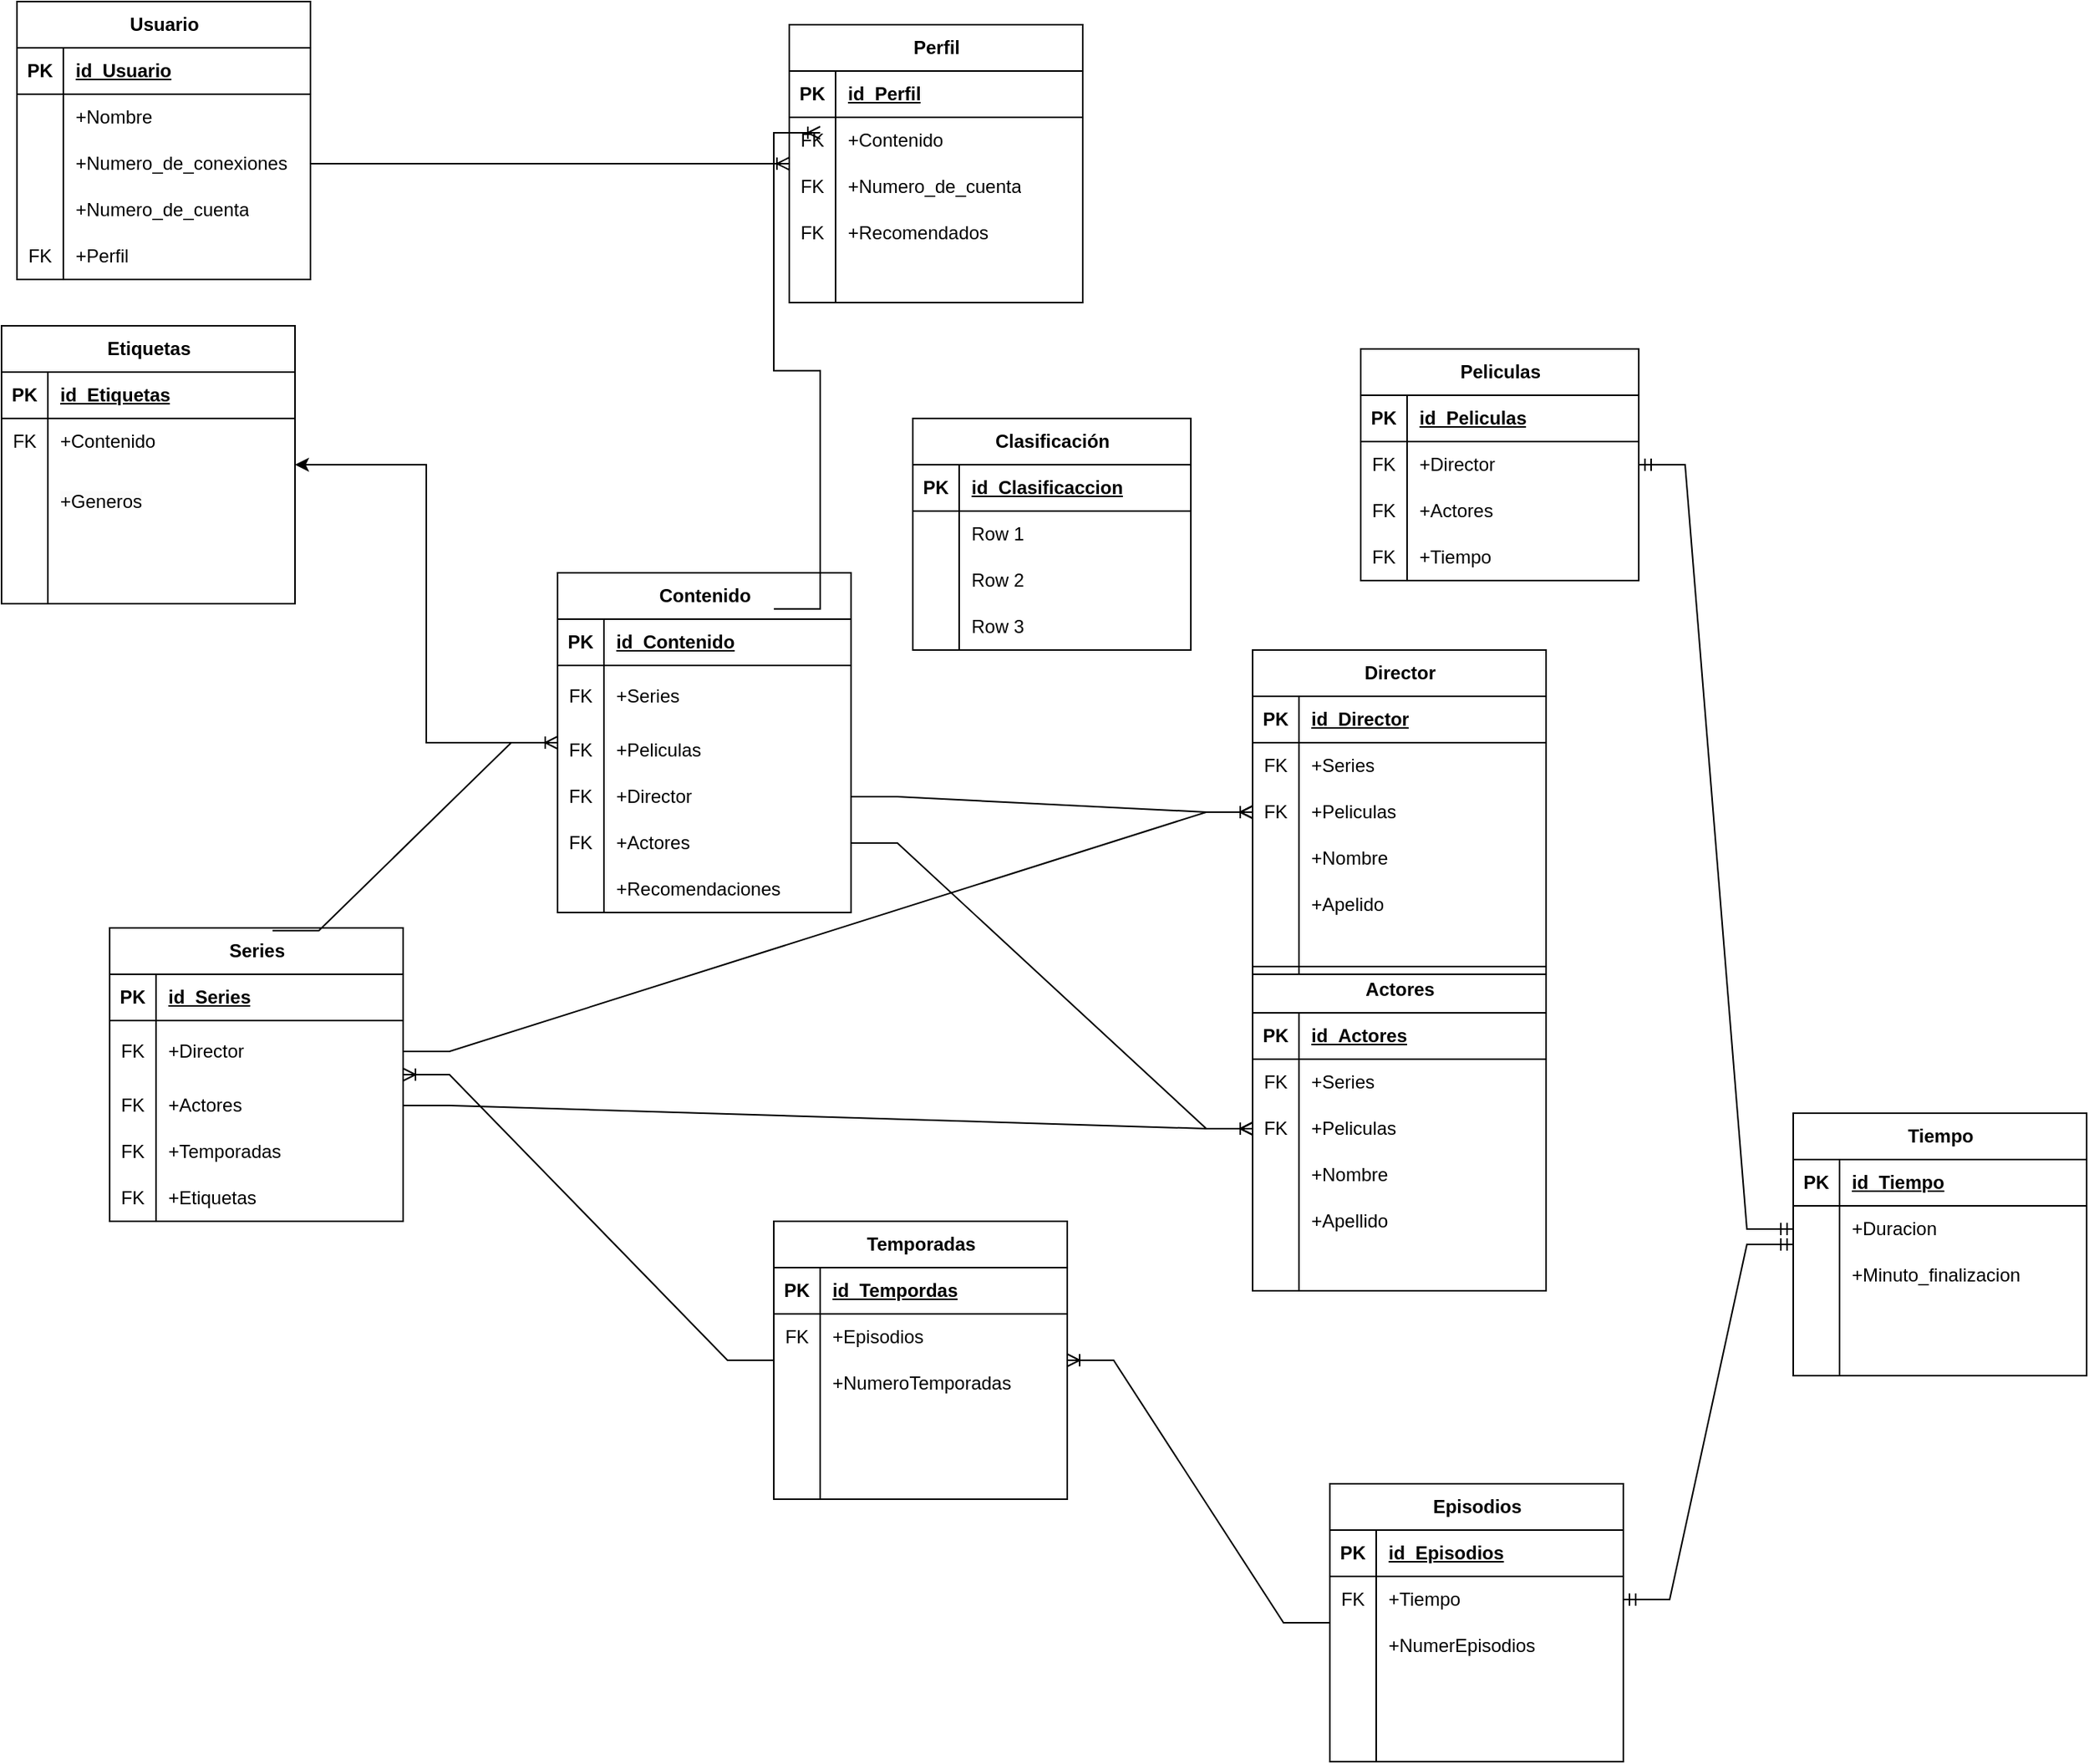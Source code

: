 <mxfile version="22.0.4" type="github">
  <diagram name="Página-1" id="yXNoACiKxtxH76KOSWp_">
    <mxGraphModel dx="1552" dy="846" grid="1" gridSize="10" guides="1" tooltips="1" connect="1" arrows="1" fold="1" page="1" pageScale="1" pageWidth="827" pageHeight="1169" math="0" shadow="0">
      <root>
        <object label="" id="0">
          <mxCell />
        </object>
        <mxCell id="1" parent="0" />
        <mxCell id="dDvG9jDtZSNir19w8i6u-12" value="Usuario" style="shape=table;startSize=30;container=1;collapsible=1;childLayout=tableLayout;fixedRows=1;rowLines=0;fontStyle=1;align=center;resizeLast=1;html=1;" vertex="1" parent="1">
          <mxGeometry x="40" y="50" width="190" height="180" as="geometry" />
        </mxCell>
        <mxCell id="dDvG9jDtZSNir19w8i6u-13" value="" style="shape=tableRow;horizontal=0;startSize=0;swimlaneHead=0;swimlaneBody=0;fillColor=none;collapsible=0;dropTarget=0;points=[[0,0.5],[1,0.5]];portConstraint=eastwest;top=0;left=0;right=0;bottom=1;" vertex="1" parent="dDvG9jDtZSNir19w8i6u-12">
          <mxGeometry y="30" width="190" height="30" as="geometry" />
        </mxCell>
        <mxCell id="dDvG9jDtZSNir19w8i6u-14" value="PK" style="shape=partialRectangle;connectable=0;fillColor=none;top=0;left=0;bottom=0;right=0;fontStyle=1;overflow=hidden;whiteSpace=wrap;html=1;" vertex="1" parent="dDvG9jDtZSNir19w8i6u-13">
          <mxGeometry width="30" height="30" as="geometry">
            <mxRectangle width="30" height="30" as="alternateBounds" />
          </mxGeometry>
        </mxCell>
        <mxCell id="dDvG9jDtZSNir19w8i6u-15" value="id_Usuario" style="shape=partialRectangle;connectable=0;fillColor=none;top=0;left=0;bottom=0;right=0;align=left;spacingLeft=6;fontStyle=5;overflow=hidden;whiteSpace=wrap;html=1;" vertex="1" parent="dDvG9jDtZSNir19w8i6u-13">
          <mxGeometry x="30" width="160" height="30" as="geometry">
            <mxRectangle width="160" height="30" as="alternateBounds" />
          </mxGeometry>
        </mxCell>
        <mxCell id="dDvG9jDtZSNir19w8i6u-16" value="" style="shape=tableRow;horizontal=0;startSize=0;swimlaneHead=0;swimlaneBody=0;fillColor=none;collapsible=0;dropTarget=0;points=[[0,0.5],[1,0.5]];portConstraint=eastwest;top=0;left=0;right=0;bottom=0;" vertex="1" parent="dDvG9jDtZSNir19w8i6u-12">
          <mxGeometry y="60" width="190" height="30" as="geometry" />
        </mxCell>
        <mxCell id="dDvG9jDtZSNir19w8i6u-17" value="" style="shape=partialRectangle;connectable=0;fillColor=none;top=0;left=0;bottom=0;right=0;editable=1;overflow=hidden;whiteSpace=wrap;html=1;" vertex="1" parent="dDvG9jDtZSNir19w8i6u-16">
          <mxGeometry width="30" height="30" as="geometry">
            <mxRectangle width="30" height="30" as="alternateBounds" />
          </mxGeometry>
        </mxCell>
        <mxCell id="dDvG9jDtZSNir19w8i6u-18" value="+Nombre" style="shape=partialRectangle;connectable=0;fillColor=none;top=0;left=0;bottom=0;right=0;align=left;spacingLeft=6;overflow=hidden;whiteSpace=wrap;html=1;" vertex="1" parent="dDvG9jDtZSNir19w8i6u-16">
          <mxGeometry x="30" width="160" height="30" as="geometry">
            <mxRectangle width="160" height="30" as="alternateBounds" />
          </mxGeometry>
        </mxCell>
        <mxCell id="dDvG9jDtZSNir19w8i6u-19" value="" style="shape=tableRow;horizontal=0;startSize=0;swimlaneHead=0;swimlaneBody=0;fillColor=none;collapsible=0;dropTarget=0;points=[[0,0.5],[1,0.5]];portConstraint=eastwest;top=0;left=0;right=0;bottom=0;" vertex="1" parent="dDvG9jDtZSNir19w8i6u-12">
          <mxGeometry y="90" width="190" height="30" as="geometry" />
        </mxCell>
        <mxCell id="dDvG9jDtZSNir19w8i6u-20" value="" style="shape=partialRectangle;connectable=0;fillColor=none;top=0;left=0;bottom=0;right=0;editable=1;overflow=hidden;whiteSpace=wrap;html=1;" vertex="1" parent="dDvG9jDtZSNir19w8i6u-19">
          <mxGeometry width="30" height="30" as="geometry">
            <mxRectangle width="30" height="30" as="alternateBounds" />
          </mxGeometry>
        </mxCell>
        <mxCell id="dDvG9jDtZSNir19w8i6u-21" value="+Numero_de_conexiones" style="shape=partialRectangle;connectable=0;fillColor=none;top=0;left=0;bottom=0;right=0;align=left;spacingLeft=6;overflow=hidden;whiteSpace=wrap;html=1;" vertex="1" parent="dDvG9jDtZSNir19w8i6u-19">
          <mxGeometry x="30" width="160" height="30" as="geometry">
            <mxRectangle width="160" height="30" as="alternateBounds" />
          </mxGeometry>
        </mxCell>
        <mxCell id="dDvG9jDtZSNir19w8i6u-22" value="" style="shape=tableRow;horizontal=0;startSize=0;swimlaneHead=0;swimlaneBody=0;fillColor=none;collapsible=0;dropTarget=0;points=[[0,0.5],[1,0.5]];portConstraint=eastwest;top=0;left=0;right=0;bottom=0;" vertex="1" parent="dDvG9jDtZSNir19w8i6u-12">
          <mxGeometry y="120" width="190" height="30" as="geometry" />
        </mxCell>
        <mxCell id="dDvG9jDtZSNir19w8i6u-23" value="" style="shape=partialRectangle;connectable=0;fillColor=none;top=0;left=0;bottom=0;right=0;editable=1;overflow=hidden;whiteSpace=wrap;html=1;" vertex="1" parent="dDvG9jDtZSNir19w8i6u-22">
          <mxGeometry width="30" height="30" as="geometry">
            <mxRectangle width="30" height="30" as="alternateBounds" />
          </mxGeometry>
        </mxCell>
        <mxCell id="dDvG9jDtZSNir19w8i6u-24" value="+Numero_de_cuenta" style="shape=partialRectangle;connectable=0;fillColor=none;top=0;left=0;bottom=0;right=0;align=left;spacingLeft=6;overflow=hidden;whiteSpace=wrap;html=1;" vertex="1" parent="dDvG9jDtZSNir19w8i6u-22">
          <mxGeometry x="30" width="160" height="30" as="geometry">
            <mxRectangle width="160" height="30" as="alternateBounds" />
          </mxGeometry>
        </mxCell>
        <mxCell id="dDvG9jDtZSNir19w8i6u-43" style="shape=tableRow;horizontal=0;startSize=0;swimlaneHead=0;swimlaneBody=0;fillColor=none;collapsible=0;dropTarget=0;points=[[0,0.5],[1,0.5]];portConstraint=eastwest;top=0;left=0;right=0;bottom=0;" vertex="1" parent="dDvG9jDtZSNir19w8i6u-12">
          <mxGeometry y="150" width="190" height="30" as="geometry" />
        </mxCell>
        <mxCell id="dDvG9jDtZSNir19w8i6u-44" value="FK" style="shape=partialRectangle;connectable=0;fillColor=none;top=0;left=0;bottom=0;right=0;editable=1;overflow=hidden;whiteSpace=wrap;html=1;" vertex="1" parent="dDvG9jDtZSNir19w8i6u-43">
          <mxGeometry width="30" height="30" as="geometry">
            <mxRectangle width="30" height="30" as="alternateBounds" />
          </mxGeometry>
        </mxCell>
        <mxCell id="dDvG9jDtZSNir19w8i6u-45" value="+Perfil" style="shape=partialRectangle;connectable=0;fillColor=none;top=0;left=0;bottom=0;right=0;align=left;spacingLeft=6;overflow=hidden;whiteSpace=wrap;html=1;" vertex="1" parent="dDvG9jDtZSNir19w8i6u-43">
          <mxGeometry x="30" width="160" height="30" as="geometry">
            <mxRectangle width="160" height="30" as="alternateBounds" />
          </mxGeometry>
        </mxCell>
        <mxCell id="dDvG9jDtZSNir19w8i6u-46" value="Perfil" style="shape=table;startSize=30;container=1;collapsible=1;childLayout=tableLayout;fixedRows=1;rowLines=0;fontStyle=1;align=center;resizeLast=1;html=1;" vertex="1" parent="1">
          <mxGeometry x="540" y="65" width="190" height="180" as="geometry" />
        </mxCell>
        <mxCell id="dDvG9jDtZSNir19w8i6u-47" value="" style="shape=tableRow;horizontal=0;startSize=0;swimlaneHead=0;swimlaneBody=0;fillColor=none;collapsible=0;dropTarget=0;points=[[0,0.5],[1,0.5]];portConstraint=eastwest;top=0;left=0;right=0;bottom=1;" vertex="1" parent="dDvG9jDtZSNir19w8i6u-46">
          <mxGeometry y="30" width="190" height="30" as="geometry" />
        </mxCell>
        <mxCell id="dDvG9jDtZSNir19w8i6u-48" value="PK" style="shape=partialRectangle;connectable=0;fillColor=none;top=0;left=0;bottom=0;right=0;fontStyle=1;overflow=hidden;whiteSpace=wrap;html=1;" vertex="1" parent="dDvG9jDtZSNir19w8i6u-47">
          <mxGeometry width="30" height="30" as="geometry">
            <mxRectangle width="30" height="30" as="alternateBounds" />
          </mxGeometry>
        </mxCell>
        <mxCell id="dDvG9jDtZSNir19w8i6u-49" value="id_Perfil" style="shape=partialRectangle;connectable=0;fillColor=none;top=0;left=0;bottom=0;right=0;align=left;spacingLeft=6;fontStyle=5;overflow=hidden;whiteSpace=wrap;html=1;" vertex="1" parent="dDvG9jDtZSNir19w8i6u-47">
          <mxGeometry x="30" width="160" height="30" as="geometry">
            <mxRectangle width="160" height="30" as="alternateBounds" />
          </mxGeometry>
        </mxCell>
        <mxCell id="dDvG9jDtZSNir19w8i6u-50" value="" style="shape=tableRow;horizontal=0;startSize=0;swimlaneHead=0;swimlaneBody=0;fillColor=none;collapsible=0;dropTarget=0;points=[[0,0.5],[1,0.5]];portConstraint=eastwest;top=0;left=0;right=0;bottom=0;" vertex="1" parent="dDvG9jDtZSNir19w8i6u-46">
          <mxGeometry y="60" width="190" height="30" as="geometry" />
        </mxCell>
        <mxCell id="dDvG9jDtZSNir19w8i6u-51" value="FK" style="shape=partialRectangle;connectable=0;fillColor=none;top=0;left=0;bottom=0;right=0;editable=1;overflow=hidden;whiteSpace=wrap;html=1;" vertex="1" parent="dDvG9jDtZSNir19w8i6u-50">
          <mxGeometry width="30" height="30" as="geometry">
            <mxRectangle width="30" height="30" as="alternateBounds" />
          </mxGeometry>
        </mxCell>
        <mxCell id="dDvG9jDtZSNir19w8i6u-52" value="+Contenido" style="shape=partialRectangle;connectable=0;fillColor=none;top=0;left=0;bottom=0;right=0;align=left;spacingLeft=6;overflow=hidden;whiteSpace=wrap;html=1;" vertex="1" parent="dDvG9jDtZSNir19w8i6u-50">
          <mxGeometry x="30" width="160" height="30" as="geometry">
            <mxRectangle width="160" height="30" as="alternateBounds" />
          </mxGeometry>
        </mxCell>
        <mxCell id="dDvG9jDtZSNir19w8i6u-53" value="" style="shape=tableRow;horizontal=0;startSize=0;swimlaneHead=0;swimlaneBody=0;fillColor=none;collapsible=0;dropTarget=0;points=[[0,0.5],[1,0.5]];portConstraint=eastwest;top=0;left=0;right=0;bottom=0;" vertex="1" parent="dDvG9jDtZSNir19w8i6u-46">
          <mxGeometry y="90" width="190" height="30" as="geometry" />
        </mxCell>
        <mxCell id="dDvG9jDtZSNir19w8i6u-54" value="FK" style="shape=partialRectangle;connectable=0;fillColor=none;top=0;left=0;bottom=0;right=0;editable=1;overflow=hidden;whiteSpace=wrap;html=1;" vertex="1" parent="dDvG9jDtZSNir19w8i6u-53">
          <mxGeometry width="30" height="30" as="geometry">
            <mxRectangle width="30" height="30" as="alternateBounds" />
          </mxGeometry>
        </mxCell>
        <mxCell id="dDvG9jDtZSNir19w8i6u-55" value="+Numero_de_cuenta" style="shape=partialRectangle;connectable=0;fillColor=none;top=0;left=0;bottom=0;right=0;align=left;spacingLeft=6;overflow=hidden;whiteSpace=wrap;html=1;" vertex="1" parent="dDvG9jDtZSNir19w8i6u-53">
          <mxGeometry x="30" width="160" height="30" as="geometry">
            <mxRectangle width="160" height="30" as="alternateBounds" />
          </mxGeometry>
        </mxCell>
        <mxCell id="dDvG9jDtZSNir19w8i6u-56" value="" style="shape=tableRow;horizontal=0;startSize=0;swimlaneHead=0;swimlaneBody=0;fillColor=none;collapsible=0;dropTarget=0;points=[[0,0.5],[1,0.5]];portConstraint=eastwest;top=0;left=0;right=0;bottom=0;" vertex="1" parent="dDvG9jDtZSNir19w8i6u-46">
          <mxGeometry y="120" width="190" height="30" as="geometry" />
        </mxCell>
        <mxCell id="dDvG9jDtZSNir19w8i6u-57" value="FK" style="shape=partialRectangle;connectable=0;fillColor=none;top=0;left=0;bottom=0;right=0;editable=1;overflow=hidden;whiteSpace=wrap;html=1;" vertex="1" parent="dDvG9jDtZSNir19w8i6u-56">
          <mxGeometry width="30" height="30" as="geometry">
            <mxRectangle width="30" height="30" as="alternateBounds" />
          </mxGeometry>
        </mxCell>
        <mxCell id="dDvG9jDtZSNir19w8i6u-58" value="+Recomendados" style="shape=partialRectangle;connectable=0;fillColor=none;top=0;left=0;bottom=0;right=0;align=left;spacingLeft=6;overflow=hidden;whiteSpace=wrap;html=1;" vertex="1" parent="dDvG9jDtZSNir19w8i6u-56">
          <mxGeometry x="30" width="160" height="30" as="geometry">
            <mxRectangle width="160" height="30" as="alternateBounds" />
          </mxGeometry>
        </mxCell>
        <mxCell id="dDvG9jDtZSNir19w8i6u-59" style="shape=tableRow;horizontal=0;startSize=0;swimlaneHead=0;swimlaneBody=0;fillColor=none;collapsible=0;dropTarget=0;points=[[0,0.5],[1,0.5]];portConstraint=eastwest;top=0;left=0;right=0;bottom=0;" vertex="1" parent="dDvG9jDtZSNir19w8i6u-46">
          <mxGeometry y="150" width="190" height="30" as="geometry" />
        </mxCell>
        <mxCell id="dDvG9jDtZSNir19w8i6u-60" value="" style="shape=partialRectangle;connectable=0;fillColor=none;top=0;left=0;bottom=0;right=0;editable=1;overflow=hidden;whiteSpace=wrap;html=1;" vertex="1" parent="dDvG9jDtZSNir19w8i6u-59">
          <mxGeometry width="30" height="30" as="geometry">
            <mxRectangle width="30" height="30" as="alternateBounds" />
          </mxGeometry>
        </mxCell>
        <mxCell id="dDvG9jDtZSNir19w8i6u-61" value="" style="shape=partialRectangle;connectable=0;fillColor=none;top=0;left=0;bottom=0;right=0;align=left;spacingLeft=6;overflow=hidden;whiteSpace=wrap;html=1;" vertex="1" parent="dDvG9jDtZSNir19w8i6u-59">
          <mxGeometry x="30" width="160" height="30" as="geometry">
            <mxRectangle width="160" height="30" as="alternateBounds" />
          </mxGeometry>
        </mxCell>
        <mxCell id="dDvG9jDtZSNir19w8i6u-248" value="" style="edgeStyle=orthogonalEdgeStyle;rounded=0;orthogonalLoop=1;jettySize=auto;html=1;" edge="1" parent="1" source="dDvG9jDtZSNir19w8i6u-64" target="dDvG9jDtZSNir19w8i6u-232">
          <mxGeometry relative="1" as="geometry" />
        </mxCell>
        <mxCell id="dDvG9jDtZSNir19w8i6u-64" value="Contenido" style="shape=table;startSize=30;container=1;collapsible=1;childLayout=tableLayout;fixedRows=1;rowLines=0;fontStyle=1;align=center;resizeLast=1;html=1;" vertex="1" parent="1">
          <mxGeometry x="390" y="420" width="190" height="220" as="geometry" />
        </mxCell>
        <mxCell id="dDvG9jDtZSNir19w8i6u-65" value="" style="shape=tableRow;horizontal=0;startSize=0;swimlaneHead=0;swimlaneBody=0;fillColor=none;collapsible=0;dropTarget=0;points=[[0,0.5],[1,0.5]];portConstraint=eastwest;top=0;left=0;right=0;bottom=1;" vertex="1" parent="dDvG9jDtZSNir19w8i6u-64">
          <mxGeometry y="30" width="190" height="30" as="geometry" />
        </mxCell>
        <mxCell id="dDvG9jDtZSNir19w8i6u-66" value="PK" style="shape=partialRectangle;connectable=0;fillColor=none;top=0;left=0;bottom=0;right=0;fontStyle=1;overflow=hidden;whiteSpace=wrap;html=1;" vertex="1" parent="dDvG9jDtZSNir19w8i6u-65">
          <mxGeometry width="30" height="30" as="geometry">
            <mxRectangle width="30" height="30" as="alternateBounds" />
          </mxGeometry>
        </mxCell>
        <mxCell id="dDvG9jDtZSNir19w8i6u-67" value="id_Contenido" style="shape=partialRectangle;connectable=0;fillColor=none;top=0;left=0;bottom=0;right=0;align=left;spacingLeft=6;fontStyle=5;overflow=hidden;whiteSpace=wrap;html=1;" vertex="1" parent="dDvG9jDtZSNir19w8i6u-65">
          <mxGeometry x="30" width="160" height="30" as="geometry">
            <mxRectangle width="160" height="30" as="alternateBounds" />
          </mxGeometry>
        </mxCell>
        <mxCell id="dDvG9jDtZSNir19w8i6u-68" value="" style="shape=tableRow;horizontal=0;startSize=0;swimlaneHead=0;swimlaneBody=0;fillColor=none;collapsible=0;dropTarget=0;points=[[0,0.5],[1,0.5]];portConstraint=eastwest;top=0;left=0;right=0;bottom=0;" vertex="1" parent="dDvG9jDtZSNir19w8i6u-64">
          <mxGeometry y="60" width="190" height="40" as="geometry" />
        </mxCell>
        <mxCell id="dDvG9jDtZSNir19w8i6u-69" value="FK" style="shape=partialRectangle;connectable=0;fillColor=none;top=0;left=0;bottom=0;right=0;editable=1;overflow=hidden;whiteSpace=wrap;html=1;" vertex="1" parent="dDvG9jDtZSNir19w8i6u-68">
          <mxGeometry width="30" height="40" as="geometry">
            <mxRectangle width="30" height="40" as="alternateBounds" />
          </mxGeometry>
        </mxCell>
        <mxCell id="dDvG9jDtZSNir19w8i6u-70" value="+Series" style="shape=partialRectangle;connectable=0;fillColor=none;top=0;left=0;bottom=0;right=0;align=left;spacingLeft=6;overflow=hidden;whiteSpace=wrap;html=1;" vertex="1" parent="dDvG9jDtZSNir19w8i6u-68">
          <mxGeometry x="30" width="160" height="40" as="geometry">
            <mxRectangle width="160" height="40" as="alternateBounds" />
          </mxGeometry>
        </mxCell>
        <mxCell id="dDvG9jDtZSNir19w8i6u-262" style="shape=tableRow;horizontal=0;startSize=0;swimlaneHead=0;swimlaneBody=0;fillColor=none;collapsible=0;dropTarget=0;points=[[0,0.5],[1,0.5]];portConstraint=eastwest;top=0;left=0;right=0;bottom=0;" vertex="1" parent="dDvG9jDtZSNir19w8i6u-64">
          <mxGeometry y="100" width="190" height="30" as="geometry" />
        </mxCell>
        <mxCell id="dDvG9jDtZSNir19w8i6u-263" value="FK" style="shape=partialRectangle;connectable=0;fillColor=none;top=0;left=0;bottom=0;right=0;editable=1;overflow=hidden;whiteSpace=wrap;html=1;" vertex="1" parent="dDvG9jDtZSNir19w8i6u-262">
          <mxGeometry width="30" height="30" as="geometry">
            <mxRectangle width="30" height="30" as="alternateBounds" />
          </mxGeometry>
        </mxCell>
        <mxCell id="dDvG9jDtZSNir19w8i6u-264" value="+Peliculas" style="shape=partialRectangle;connectable=0;fillColor=none;top=0;left=0;bottom=0;right=0;align=left;spacingLeft=6;overflow=hidden;whiteSpace=wrap;html=1;" vertex="1" parent="dDvG9jDtZSNir19w8i6u-262">
          <mxGeometry x="30" width="160" height="30" as="geometry">
            <mxRectangle width="160" height="30" as="alternateBounds" />
          </mxGeometry>
        </mxCell>
        <mxCell id="dDvG9jDtZSNir19w8i6u-71" value="" style="shape=tableRow;horizontal=0;startSize=0;swimlaneHead=0;swimlaneBody=0;fillColor=none;collapsible=0;dropTarget=0;points=[[0,0.5],[1,0.5]];portConstraint=eastwest;top=0;left=0;right=0;bottom=0;" vertex="1" parent="dDvG9jDtZSNir19w8i6u-64">
          <mxGeometry y="130" width="190" height="30" as="geometry" />
        </mxCell>
        <mxCell id="dDvG9jDtZSNir19w8i6u-72" value="FK" style="shape=partialRectangle;connectable=0;fillColor=none;top=0;left=0;bottom=0;right=0;editable=1;overflow=hidden;whiteSpace=wrap;html=1;" vertex="1" parent="dDvG9jDtZSNir19w8i6u-71">
          <mxGeometry width="30" height="30" as="geometry">
            <mxRectangle width="30" height="30" as="alternateBounds" />
          </mxGeometry>
        </mxCell>
        <mxCell id="dDvG9jDtZSNir19w8i6u-73" value="+Director" style="shape=partialRectangle;connectable=0;fillColor=none;top=0;left=0;bottom=0;right=0;align=left;spacingLeft=6;overflow=hidden;whiteSpace=wrap;html=1;" vertex="1" parent="dDvG9jDtZSNir19w8i6u-71">
          <mxGeometry x="30" width="160" height="30" as="geometry">
            <mxRectangle width="160" height="30" as="alternateBounds" />
          </mxGeometry>
        </mxCell>
        <mxCell id="dDvG9jDtZSNir19w8i6u-74" value="" style="shape=tableRow;horizontal=0;startSize=0;swimlaneHead=0;swimlaneBody=0;fillColor=none;collapsible=0;dropTarget=0;points=[[0,0.5],[1,0.5]];portConstraint=eastwest;top=0;left=0;right=0;bottom=0;" vertex="1" parent="dDvG9jDtZSNir19w8i6u-64">
          <mxGeometry y="160" width="190" height="30" as="geometry" />
        </mxCell>
        <mxCell id="dDvG9jDtZSNir19w8i6u-75" value="FK" style="shape=partialRectangle;connectable=0;fillColor=none;top=0;left=0;bottom=0;right=0;editable=1;overflow=hidden;whiteSpace=wrap;html=1;" vertex="1" parent="dDvG9jDtZSNir19w8i6u-74">
          <mxGeometry width="30" height="30" as="geometry">
            <mxRectangle width="30" height="30" as="alternateBounds" />
          </mxGeometry>
        </mxCell>
        <mxCell id="dDvG9jDtZSNir19w8i6u-76" value="+Actores" style="shape=partialRectangle;connectable=0;fillColor=none;top=0;left=0;bottom=0;right=0;align=left;spacingLeft=6;overflow=hidden;whiteSpace=wrap;html=1;" vertex="1" parent="dDvG9jDtZSNir19w8i6u-74">
          <mxGeometry x="30" width="160" height="30" as="geometry">
            <mxRectangle width="160" height="30" as="alternateBounds" />
          </mxGeometry>
        </mxCell>
        <mxCell id="dDvG9jDtZSNir19w8i6u-77" style="shape=tableRow;horizontal=0;startSize=0;swimlaneHead=0;swimlaneBody=0;fillColor=none;collapsible=0;dropTarget=0;points=[[0,0.5],[1,0.5]];portConstraint=eastwest;top=0;left=0;right=0;bottom=0;" vertex="1" parent="dDvG9jDtZSNir19w8i6u-64">
          <mxGeometry y="190" width="190" height="30" as="geometry" />
        </mxCell>
        <mxCell id="dDvG9jDtZSNir19w8i6u-78" value="" style="shape=partialRectangle;connectable=0;fillColor=none;top=0;left=0;bottom=0;right=0;editable=1;overflow=hidden;whiteSpace=wrap;html=1;" vertex="1" parent="dDvG9jDtZSNir19w8i6u-77">
          <mxGeometry width="30" height="30" as="geometry">
            <mxRectangle width="30" height="30" as="alternateBounds" />
          </mxGeometry>
        </mxCell>
        <mxCell id="dDvG9jDtZSNir19w8i6u-79" value="+Recomendaciones" style="shape=partialRectangle;connectable=0;fillColor=none;top=0;left=0;bottom=0;right=0;align=left;spacingLeft=6;overflow=hidden;whiteSpace=wrap;html=1;" vertex="1" parent="dDvG9jDtZSNir19w8i6u-77">
          <mxGeometry x="30" width="160" height="30" as="geometry">
            <mxRectangle width="160" height="30" as="alternateBounds" />
          </mxGeometry>
        </mxCell>
        <mxCell id="dDvG9jDtZSNir19w8i6u-81" value="Series" style="shape=table;startSize=30;container=1;collapsible=1;childLayout=tableLayout;fixedRows=1;rowLines=0;fontStyle=1;align=center;resizeLast=1;html=1;" vertex="1" parent="1">
          <mxGeometry x="100" y="650" width="190" height="190" as="geometry" />
        </mxCell>
        <mxCell id="dDvG9jDtZSNir19w8i6u-82" value="" style="shape=tableRow;horizontal=0;startSize=0;swimlaneHead=0;swimlaneBody=0;fillColor=none;collapsible=0;dropTarget=0;points=[[0,0.5],[1,0.5]];portConstraint=eastwest;top=0;left=0;right=0;bottom=1;" vertex="1" parent="dDvG9jDtZSNir19w8i6u-81">
          <mxGeometry y="30" width="190" height="30" as="geometry" />
        </mxCell>
        <mxCell id="dDvG9jDtZSNir19w8i6u-83" value="PK" style="shape=partialRectangle;connectable=0;fillColor=none;top=0;left=0;bottom=0;right=0;fontStyle=1;overflow=hidden;whiteSpace=wrap;html=1;" vertex="1" parent="dDvG9jDtZSNir19w8i6u-82">
          <mxGeometry width="30" height="30" as="geometry">
            <mxRectangle width="30" height="30" as="alternateBounds" />
          </mxGeometry>
        </mxCell>
        <mxCell id="dDvG9jDtZSNir19w8i6u-84" value="id_Series" style="shape=partialRectangle;connectable=0;fillColor=none;top=0;left=0;bottom=0;right=0;align=left;spacingLeft=6;fontStyle=5;overflow=hidden;whiteSpace=wrap;html=1;" vertex="1" parent="dDvG9jDtZSNir19w8i6u-82">
          <mxGeometry x="30" width="160" height="30" as="geometry">
            <mxRectangle width="160" height="30" as="alternateBounds" />
          </mxGeometry>
        </mxCell>
        <mxCell id="dDvG9jDtZSNir19w8i6u-85" value="" style="shape=tableRow;horizontal=0;startSize=0;swimlaneHead=0;swimlaneBody=0;fillColor=none;collapsible=0;dropTarget=0;points=[[0,0.5],[1,0.5]];portConstraint=eastwest;top=0;left=0;right=0;bottom=0;" vertex="1" parent="dDvG9jDtZSNir19w8i6u-81">
          <mxGeometry y="60" width="190" height="40" as="geometry" />
        </mxCell>
        <mxCell id="dDvG9jDtZSNir19w8i6u-86" value="FK" style="shape=partialRectangle;connectable=0;fillColor=none;top=0;left=0;bottom=0;right=0;editable=1;overflow=hidden;whiteSpace=wrap;html=1;" vertex="1" parent="dDvG9jDtZSNir19w8i6u-85">
          <mxGeometry width="30" height="40" as="geometry">
            <mxRectangle width="30" height="40" as="alternateBounds" />
          </mxGeometry>
        </mxCell>
        <mxCell id="dDvG9jDtZSNir19w8i6u-87" value="+Director" style="shape=partialRectangle;connectable=0;fillColor=none;top=0;left=0;bottom=0;right=0;align=left;spacingLeft=6;overflow=hidden;whiteSpace=wrap;html=1;" vertex="1" parent="dDvG9jDtZSNir19w8i6u-85">
          <mxGeometry x="30" width="160" height="40" as="geometry">
            <mxRectangle width="160" height="40" as="alternateBounds" />
          </mxGeometry>
        </mxCell>
        <mxCell id="dDvG9jDtZSNir19w8i6u-88" value="" style="shape=tableRow;horizontal=0;startSize=0;swimlaneHead=0;swimlaneBody=0;fillColor=none;collapsible=0;dropTarget=0;points=[[0,0.5],[1,0.5]];portConstraint=eastwest;top=0;left=0;right=0;bottom=0;" vertex="1" parent="dDvG9jDtZSNir19w8i6u-81">
          <mxGeometry y="100" width="190" height="30" as="geometry" />
        </mxCell>
        <mxCell id="dDvG9jDtZSNir19w8i6u-89" value="FK" style="shape=partialRectangle;connectable=0;fillColor=none;top=0;left=0;bottom=0;right=0;editable=1;overflow=hidden;whiteSpace=wrap;html=1;" vertex="1" parent="dDvG9jDtZSNir19w8i6u-88">
          <mxGeometry width="30" height="30" as="geometry">
            <mxRectangle width="30" height="30" as="alternateBounds" />
          </mxGeometry>
        </mxCell>
        <mxCell id="dDvG9jDtZSNir19w8i6u-90" value="+Actores" style="shape=partialRectangle;connectable=0;fillColor=none;top=0;left=0;bottom=0;right=0;align=left;spacingLeft=6;overflow=hidden;whiteSpace=wrap;html=1;" vertex="1" parent="dDvG9jDtZSNir19w8i6u-88">
          <mxGeometry x="30" width="160" height="30" as="geometry">
            <mxRectangle width="160" height="30" as="alternateBounds" />
          </mxGeometry>
        </mxCell>
        <mxCell id="dDvG9jDtZSNir19w8i6u-91" value="" style="shape=tableRow;horizontal=0;startSize=0;swimlaneHead=0;swimlaneBody=0;fillColor=none;collapsible=0;dropTarget=0;points=[[0,0.5],[1,0.5]];portConstraint=eastwest;top=0;left=0;right=0;bottom=0;" vertex="1" parent="dDvG9jDtZSNir19w8i6u-81">
          <mxGeometry y="130" width="190" height="30" as="geometry" />
        </mxCell>
        <mxCell id="dDvG9jDtZSNir19w8i6u-92" value="FK" style="shape=partialRectangle;connectable=0;fillColor=none;top=0;left=0;bottom=0;right=0;editable=1;overflow=hidden;whiteSpace=wrap;html=1;" vertex="1" parent="dDvG9jDtZSNir19w8i6u-91">
          <mxGeometry width="30" height="30" as="geometry">
            <mxRectangle width="30" height="30" as="alternateBounds" />
          </mxGeometry>
        </mxCell>
        <mxCell id="dDvG9jDtZSNir19w8i6u-93" value="+Temporadas" style="shape=partialRectangle;connectable=0;fillColor=none;top=0;left=0;bottom=0;right=0;align=left;spacingLeft=6;overflow=hidden;whiteSpace=wrap;html=1;" vertex="1" parent="dDvG9jDtZSNir19w8i6u-91">
          <mxGeometry x="30" width="160" height="30" as="geometry">
            <mxRectangle width="160" height="30" as="alternateBounds" />
          </mxGeometry>
        </mxCell>
        <mxCell id="dDvG9jDtZSNir19w8i6u-94" style="shape=tableRow;horizontal=0;startSize=0;swimlaneHead=0;swimlaneBody=0;fillColor=none;collapsible=0;dropTarget=0;points=[[0,0.5],[1,0.5]];portConstraint=eastwest;top=0;left=0;right=0;bottom=0;" vertex="1" parent="dDvG9jDtZSNir19w8i6u-81">
          <mxGeometry y="160" width="190" height="30" as="geometry" />
        </mxCell>
        <mxCell id="dDvG9jDtZSNir19w8i6u-95" value="FK" style="shape=partialRectangle;connectable=0;fillColor=none;top=0;left=0;bottom=0;right=0;editable=1;overflow=hidden;whiteSpace=wrap;html=1;" vertex="1" parent="dDvG9jDtZSNir19w8i6u-94">
          <mxGeometry width="30" height="30" as="geometry">
            <mxRectangle width="30" height="30" as="alternateBounds" />
          </mxGeometry>
        </mxCell>
        <mxCell id="dDvG9jDtZSNir19w8i6u-96" value="+Etiquetas" style="shape=partialRectangle;connectable=0;fillColor=none;top=0;left=0;bottom=0;right=0;align=left;spacingLeft=6;overflow=hidden;whiteSpace=wrap;html=1;" vertex="1" parent="dDvG9jDtZSNir19w8i6u-94">
          <mxGeometry x="30" width="160" height="30" as="geometry">
            <mxRectangle width="160" height="30" as="alternateBounds" />
          </mxGeometry>
        </mxCell>
        <mxCell id="dDvG9jDtZSNir19w8i6u-98" value="Temporadas" style="shape=table;startSize=30;container=1;collapsible=1;childLayout=tableLayout;fixedRows=1;rowLines=0;fontStyle=1;align=center;resizeLast=1;html=1;" vertex="1" parent="1">
          <mxGeometry x="530" y="840" width="190" height="180" as="geometry" />
        </mxCell>
        <mxCell id="dDvG9jDtZSNir19w8i6u-99" value="" style="shape=tableRow;horizontal=0;startSize=0;swimlaneHead=0;swimlaneBody=0;fillColor=none;collapsible=0;dropTarget=0;points=[[0,0.5],[1,0.5]];portConstraint=eastwest;top=0;left=0;right=0;bottom=1;" vertex="1" parent="dDvG9jDtZSNir19w8i6u-98">
          <mxGeometry y="30" width="190" height="30" as="geometry" />
        </mxCell>
        <mxCell id="dDvG9jDtZSNir19w8i6u-100" value="PK" style="shape=partialRectangle;connectable=0;fillColor=none;top=0;left=0;bottom=0;right=0;fontStyle=1;overflow=hidden;whiteSpace=wrap;html=1;" vertex="1" parent="dDvG9jDtZSNir19w8i6u-99">
          <mxGeometry width="30" height="30" as="geometry">
            <mxRectangle width="30" height="30" as="alternateBounds" />
          </mxGeometry>
        </mxCell>
        <mxCell id="dDvG9jDtZSNir19w8i6u-101" value="id_Tempordas" style="shape=partialRectangle;connectable=0;fillColor=none;top=0;left=0;bottom=0;right=0;align=left;spacingLeft=6;fontStyle=5;overflow=hidden;whiteSpace=wrap;html=1;" vertex="1" parent="dDvG9jDtZSNir19w8i6u-99">
          <mxGeometry x="30" width="160" height="30" as="geometry">
            <mxRectangle width="160" height="30" as="alternateBounds" />
          </mxGeometry>
        </mxCell>
        <mxCell id="dDvG9jDtZSNir19w8i6u-102" value="" style="shape=tableRow;horizontal=0;startSize=0;swimlaneHead=0;swimlaneBody=0;fillColor=none;collapsible=0;dropTarget=0;points=[[0,0.5],[1,0.5]];portConstraint=eastwest;top=0;left=0;right=0;bottom=0;" vertex="1" parent="dDvG9jDtZSNir19w8i6u-98">
          <mxGeometry y="60" width="190" height="30" as="geometry" />
        </mxCell>
        <mxCell id="dDvG9jDtZSNir19w8i6u-103" value="FK" style="shape=partialRectangle;connectable=0;fillColor=none;top=0;left=0;bottom=0;right=0;editable=1;overflow=hidden;whiteSpace=wrap;html=1;" vertex="1" parent="dDvG9jDtZSNir19w8i6u-102">
          <mxGeometry width="30" height="30" as="geometry">
            <mxRectangle width="30" height="30" as="alternateBounds" />
          </mxGeometry>
        </mxCell>
        <mxCell id="dDvG9jDtZSNir19w8i6u-104" value="+Episodios" style="shape=partialRectangle;connectable=0;fillColor=none;top=0;left=0;bottom=0;right=0;align=left;spacingLeft=6;overflow=hidden;whiteSpace=wrap;html=1;" vertex="1" parent="dDvG9jDtZSNir19w8i6u-102">
          <mxGeometry x="30" width="160" height="30" as="geometry">
            <mxRectangle width="160" height="30" as="alternateBounds" />
          </mxGeometry>
        </mxCell>
        <mxCell id="dDvG9jDtZSNir19w8i6u-105" value="" style="shape=tableRow;horizontal=0;startSize=0;swimlaneHead=0;swimlaneBody=0;fillColor=none;collapsible=0;dropTarget=0;points=[[0,0.5],[1,0.5]];portConstraint=eastwest;top=0;left=0;right=0;bottom=0;" vertex="1" parent="dDvG9jDtZSNir19w8i6u-98">
          <mxGeometry y="90" width="190" height="30" as="geometry" />
        </mxCell>
        <mxCell id="dDvG9jDtZSNir19w8i6u-106" value="" style="shape=partialRectangle;connectable=0;fillColor=none;top=0;left=0;bottom=0;right=0;editable=1;overflow=hidden;whiteSpace=wrap;html=1;" vertex="1" parent="dDvG9jDtZSNir19w8i6u-105">
          <mxGeometry width="30" height="30" as="geometry">
            <mxRectangle width="30" height="30" as="alternateBounds" />
          </mxGeometry>
        </mxCell>
        <mxCell id="dDvG9jDtZSNir19w8i6u-107" value="+NumeroTemporadas" style="shape=partialRectangle;connectable=0;fillColor=none;top=0;left=0;bottom=0;right=0;align=left;spacingLeft=6;overflow=hidden;whiteSpace=wrap;html=1;" vertex="1" parent="dDvG9jDtZSNir19w8i6u-105">
          <mxGeometry x="30" width="160" height="30" as="geometry">
            <mxRectangle width="160" height="30" as="alternateBounds" />
          </mxGeometry>
        </mxCell>
        <mxCell id="dDvG9jDtZSNir19w8i6u-108" value="" style="shape=tableRow;horizontal=0;startSize=0;swimlaneHead=0;swimlaneBody=0;fillColor=none;collapsible=0;dropTarget=0;points=[[0,0.5],[1,0.5]];portConstraint=eastwest;top=0;left=0;right=0;bottom=0;" vertex="1" parent="dDvG9jDtZSNir19w8i6u-98">
          <mxGeometry y="120" width="190" height="30" as="geometry" />
        </mxCell>
        <mxCell id="dDvG9jDtZSNir19w8i6u-109" value="" style="shape=partialRectangle;connectable=0;fillColor=none;top=0;left=0;bottom=0;right=0;editable=1;overflow=hidden;whiteSpace=wrap;html=1;" vertex="1" parent="dDvG9jDtZSNir19w8i6u-108">
          <mxGeometry width="30" height="30" as="geometry">
            <mxRectangle width="30" height="30" as="alternateBounds" />
          </mxGeometry>
        </mxCell>
        <mxCell id="dDvG9jDtZSNir19w8i6u-110" value="" style="shape=partialRectangle;connectable=0;fillColor=none;top=0;left=0;bottom=0;right=0;align=left;spacingLeft=6;overflow=hidden;whiteSpace=wrap;html=1;" vertex="1" parent="dDvG9jDtZSNir19w8i6u-108">
          <mxGeometry x="30" width="160" height="30" as="geometry">
            <mxRectangle width="160" height="30" as="alternateBounds" />
          </mxGeometry>
        </mxCell>
        <mxCell id="dDvG9jDtZSNir19w8i6u-111" style="shape=tableRow;horizontal=0;startSize=0;swimlaneHead=0;swimlaneBody=0;fillColor=none;collapsible=0;dropTarget=0;points=[[0,0.5],[1,0.5]];portConstraint=eastwest;top=0;left=0;right=0;bottom=0;" vertex="1" parent="dDvG9jDtZSNir19w8i6u-98">
          <mxGeometry y="150" width="190" height="30" as="geometry" />
        </mxCell>
        <mxCell id="dDvG9jDtZSNir19w8i6u-112" value="" style="shape=partialRectangle;connectable=0;fillColor=none;top=0;left=0;bottom=0;right=0;editable=1;overflow=hidden;whiteSpace=wrap;html=1;" vertex="1" parent="dDvG9jDtZSNir19w8i6u-111">
          <mxGeometry width="30" height="30" as="geometry">
            <mxRectangle width="30" height="30" as="alternateBounds" />
          </mxGeometry>
        </mxCell>
        <mxCell id="dDvG9jDtZSNir19w8i6u-113" value="" style="shape=partialRectangle;connectable=0;fillColor=none;top=0;left=0;bottom=0;right=0;align=left;spacingLeft=6;overflow=hidden;whiteSpace=wrap;html=1;" vertex="1" parent="dDvG9jDtZSNir19w8i6u-111">
          <mxGeometry x="30" width="160" height="30" as="geometry">
            <mxRectangle width="160" height="30" as="alternateBounds" />
          </mxGeometry>
        </mxCell>
        <mxCell id="dDvG9jDtZSNir19w8i6u-115" value="Episodios" style="shape=table;startSize=30;container=1;collapsible=1;childLayout=tableLayout;fixedRows=1;rowLines=0;fontStyle=1;align=center;resizeLast=1;html=1;" vertex="1" parent="1">
          <mxGeometry x="890" y="1010" width="190" height="180" as="geometry" />
        </mxCell>
        <mxCell id="dDvG9jDtZSNir19w8i6u-116" value="" style="shape=tableRow;horizontal=0;startSize=0;swimlaneHead=0;swimlaneBody=0;fillColor=none;collapsible=0;dropTarget=0;points=[[0,0.5],[1,0.5]];portConstraint=eastwest;top=0;left=0;right=0;bottom=1;" vertex="1" parent="dDvG9jDtZSNir19w8i6u-115">
          <mxGeometry y="30" width="190" height="30" as="geometry" />
        </mxCell>
        <mxCell id="dDvG9jDtZSNir19w8i6u-117" value="PK" style="shape=partialRectangle;connectable=0;fillColor=none;top=0;left=0;bottom=0;right=0;fontStyle=1;overflow=hidden;whiteSpace=wrap;html=1;" vertex="1" parent="dDvG9jDtZSNir19w8i6u-116">
          <mxGeometry width="30" height="30" as="geometry">
            <mxRectangle width="30" height="30" as="alternateBounds" />
          </mxGeometry>
        </mxCell>
        <mxCell id="dDvG9jDtZSNir19w8i6u-118" value="id_Episodios" style="shape=partialRectangle;connectable=0;fillColor=none;top=0;left=0;bottom=0;right=0;align=left;spacingLeft=6;fontStyle=5;overflow=hidden;whiteSpace=wrap;html=1;" vertex="1" parent="dDvG9jDtZSNir19w8i6u-116">
          <mxGeometry x="30" width="160" height="30" as="geometry">
            <mxRectangle width="160" height="30" as="alternateBounds" />
          </mxGeometry>
        </mxCell>
        <mxCell id="dDvG9jDtZSNir19w8i6u-119" value="" style="shape=tableRow;horizontal=0;startSize=0;swimlaneHead=0;swimlaneBody=0;fillColor=none;collapsible=0;dropTarget=0;points=[[0,0.5],[1,0.5]];portConstraint=eastwest;top=0;left=0;right=0;bottom=0;" vertex="1" parent="dDvG9jDtZSNir19w8i6u-115">
          <mxGeometry y="60" width="190" height="30" as="geometry" />
        </mxCell>
        <mxCell id="dDvG9jDtZSNir19w8i6u-120" value="FK" style="shape=partialRectangle;connectable=0;fillColor=none;top=0;left=0;bottom=0;right=0;editable=1;overflow=hidden;whiteSpace=wrap;html=1;" vertex="1" parent="dDvG9jDtZSNir19w8i6u-119">
          <mxGeometry width="30" height="30" as="geometry">
            <mxRectangle width="30" height="30" as="alternateBounds" />
          </mxGeometry>
        </mxCell>
        <mxCell id="dDvG9jDtZSNir19w8i6u-121" value="+Tiempo" style="shape=partialRectangle;connectable=0;fillColor=none;top=0;left=0;bottom=0;right=0;align=left;spacingLeft=6;overflow=hidden;whiteSpace=wrap;html=1;" vertex="1" parent="dDvG9jDtZSNir19w8i6u-119">
          <mxGeometry x="30" width="160" height="30" as="geometry">
            <mxRectangle width="160" height="30" as="alternateBounds" />
          </mxGeometry>
        </mxCell>
        <mxCell id="dDvG9jDtZSNir19w8i6u-122" value="" style="shape=tableRow;horizontal=0;startSize=0;swimlaneHead=0;swimlaneBody=0;fillColor=none;collapsible=0;dropTarget=0;points=[[0,0.5],[1,0.5]];portConstraint=eastwest;top=0;left=0;right=0;bottom=0;" vertex="1" parent="dDvG9jDtZSNir19w8i6u-115">
          <mxGeometry y="90" width="190" height="30" as="geometry" />
        </mxCell>
        <mxCell id="dDvG9jDtZSNir19w8i6u-123" value="" style="shape=partialRectangle;connectable=0;fillColor=none;top=0;left=0;bottom=0;right=0;editable=1;overflow=hidden;whiteSpace=wrap;html=1;" vertex="1" parent="dDvG9jDtZSNir19w8i6u-122">
          <mxGeometry width="30" height="30" as="geometry">
            <mxRectangle width="30" height="30" as="alternateBounds" />
          </mxGeometry>
        </mxCell>
        <mxCell id="dDvG9jDtZSNir19w8i6u-124" value="+NumerEpisodios" style="shape=partialRectangle;connectable=0;fillColor=none;top=0;left=0;bottom=0;right=0;align=left;spacingLeft=6;overflow=hidden;whiteSpace=wrap;html=1;" vertex="1" parent="dDvG9jDtZSNir19w8i6u-122">
          <mxGeometry x="30" width="160" height="30" as="geometry">
            <mxRectangle width="160" height="30" as="alternateBounds" />
          </mxGeometry>
        </mxCell>
        <mxCell id="dDvG9jDtZSNir19w8i6u-125" value="" style="shape=tableRow;horizontal=0;startSize=0;swimlaneHead=0;swimlaneBody=0;fillColor=none;collapsible=0;dropTarget=0;points=[[0,0.5],[1,0.5]];portConstraint=eastwest;top=0;left=0;right=0;bottom=0;" vertex="1" parent="dDvG9jDtZSNir19w8i6u-115">
          <mxGeometry y="120" width="190" height="30" as="geometry" />
        </mxCell>
        <mxCell id="dDvG9jDtZSNir19w8i6u-126" value="" style="shape=partialRectangle;connectable=0;fillColor=none;top=0;left=0;bottom=0;right=0;editable=1;overflow=hidden;whiteSpace=wrap;html=1;" vertex="1" parent="dDvG9jDtZSNir19w8i6u-125">
          <mxGeometry width="30" height="30" as="geometry">
            <mxRectangle width="30" height="30" as="alternateBounds" />
          </mxGeometry>
        </mxCell>
        <mxCell id="dDvG9jDtZSNir19w8i6u-127" value="" style="shape=partialRectangle;connectable=0;fillColor=none;top=0;left=0;bottom=0;right=0;align=left;spacingLeft=6;overflow=hidden;whiteSpace=wrap;html=1;" vertex="1" parent="dDvG9jDtZSNir19w8i6u-125">
          <mxGeometry x="30" width="160" height="30" as="geometry">
            <mxRectangle width="160" height="30" as="alternateBounds" />
          </mxGeometry>
        </mxCell>
        <mxCell id="dDvG9jDtZSNir19w8i6u-128" style="shape=tableRow;horizontal=0;startSize=0;swimlaneHead=0;swimlaneBody=0;fillColor=none;collapsible=0;dropTarget=0;points=[[0,0.5],[1,0.5]];portConstraint=eastwest;top=0;left=0;right=0;bottom=0;" vertex="1" parent="dDvG9jDtZSNir19w8i6u-115">
          <mxGeometry y="150" width="190" height="30" as="geometry" />
        </mxCell>
        <mxCell id="dDvG9jDtZSNir19w8i6u-129" value="" style="shape=partialRectangle;connectable=0;fillColor=none;top=0;left=0;bottom=0;right=0;editable=1;overflow=hidden;whiteSpace=wrap;html=1;" vertex="1" parent="dDvG9jDtZSNir19w8i6u-128">
          <mxGeometry width="30" height="30" as="geometry">
            <mxRectangle width="30" height="30" as="alternateBounds" />
          </mxGeometry>
        </mxCell>
        <mxCell id="dDvG9jDtZSNir19w8i6u-130" value="" style="shape=partialRectangle;connectable=0;fillColor=none;top=0;left=0;bottom=0;right=0;align=left;spacingLeft=6;overflow=hidden;whiteSpace=wrap;html=1;" vertex="1" parent="dDvG9jDtZSNir19w8i6u-128">
          <mxGeometry x="30" width="160" height="30" as="geometry">
            <mxRectangle width="160" height="30" as="alternateBounds" />
          </mxGeometry>
        </mxCell>
        <mxCell id="dDvG9jDtZSNir19w8i6u-135" value="Actores" style="shape=table;startSize=30;container=1;collapsible=1;childLayout=tableLayout;fixedRows=1;rowLines=0;fontStyle=1;align=center;resizeLast=1;html=1;" vertex="1" parent="1">
          <mxGeometry x="840" y="675" width="190" height="210" as="geometry" />
        </mxCell>
        <mxCell id="dDvG9jDtZSNir19w8i6u-136" value="" style="shape=tableRow;horizontal=0;startSize=0;swimlaneHead=0;swimlaneBody=0;fillColor=none;collapsible=0;dropTarget=0;points=[[0,0.5],[1,0.5]];portConstraint=eastwest;top=0;left=0;right=0;bottom=1;" vertex="1" parent="dDvG9jDtZSNir19w8i6u-135">
          <mxGeometry y="30" width="190" height="30" as="geometry" />
        </mxCell>
        <mxCell id="dDvG9jDtZSNir19w8i6u-137" value="PK" style="shape=partialRectangle;connectable=0;fillColor=none;top=0;left=0;bottom=0;right=0;fontStyle=1;overflow=hidden;whiteSpace=wrap;html=1;" vertex="1" parent="dDvG9jDtZSNir19w8i6u-136">
          <mxGeometry width="30" height="30" as="geometry">
            <mxRectangle width="30" height="30" as="alternateBounds" />
          </mxGeometry>
        </mxCell>
        <mxCell id="dDvG9jDtZSNir19w8i6u-138" value="id_Actores" style="shape=partialRectangle;connectable=0;fillColor=none;top=0;left=0;bottom=0;right=0;align=left;spacingLeft=6;fontStyle=5;overflow=hidden;whiteSpace=wrap;html=1;" vertex="1" parent="dDvG9jDtZSNir19w8i6u-136">
          <mxGeometry x="30" width="160" height="30" as="geometry">
            <mxRectangle width="160" height="30" as="alternateBounds" />
          </mxGeometry>
        </mxCell>
        <mxCell id="dDvG9jDtZSNir19w8i6u-139" value="" style="shape=tableRow;horizontal=0;startSize=0;swimlaneHead=0;swimlaneBody=0;fillColor=none;collapsible=0;dropTarget=0;points=[[0,0.5],[1,0.5]];portConstraint=eastwest;top=0;left=0;right=0;bottom=0;" vertex="1" parent="dDvG9jDtZSNir19w8i6u-135">
          <mxGeometry y="60" width="190" height="30" as="geometry" />
        </mxCell>
        <mxCell id="dDvG9jDtZSNir19w8i6u-140" value="FK" style="shape=partialRectangle;connectable=0;fillColor=none;top=0;left=0;bottom=0;right=0;editable=1;overflow=hidden;whiteSpace=wrap;html=1;" vertex="1" parent="dDvG9jDtZSNir19w8i6u-139">
          <mxGeometry width="30" height="30" as="geometry">
            <mxRectangle width="30" height="30" as="alternateBounds" />
          </mxGeometry>
        </mxCell>
        <mxCell id="dDvG9jDtZSNir19w8i6u-141" value="+Series" style="shape=partialRectangle;connectable=0;fillColor=none;top=0;left=0;bottom=0;right=0;align=left;spacingLeft=6;overflow=hidden;whiteSpace=wrap;html=1;" vertex="1" parent="dDvG9jDtZSNir19w8i6u-139">
          <mxGeometry x="30" width="160" height="30" as="geometry">
            <mxRectangle width="160" height="30" as="alternateBounds" />
          </mxGeometry>
        </mxCell>
        <mxCell id="dDvG9jDtZSNir19w8i6u-265" style="shape=tableRow;horizontal=0;startSize=0;swimlaneHead=0;swimlaneBody=0;fillColor=none;collapsible=0;dropTarget=0;points=[[0,0.5],[1,0.5]];portConstraint=eastwest;top=0;left=0;right=0;bottom=0;" vertex="1" parent="dDvG9jDtZSNir19w8i6u-135">
          <mxGeometry y="90" width="190" height="30" as="geometry" />
        </mxCell>
        <mxCell id="dDvG9jDtZSNir19w8i6u-266" value="FK" style="shape=partialRectangle;connectable=0;fillColor=none;top=0;left=0;bottom=0;right=0;editable=1;overflow=hidden;whiteSpace=wrap;html=1;" vertex="1" parent="dDvG9jDtZSNir19w8i6u-265">
          <mxGeometry width="30" height="30" as="geometry">
            <mxRectangle width="30" height="30" as="alternateBounds" />
          </mxGeometry>
        </mxCell>
        <mxCell id="dDvG9jDtZSNir19w8i6u-267" value="+Peliculas" style="shape=partialRectangle;connectable=0;fillColor=none;top=0;left=0;bottom=0;right=0;align=left;spacingLeft=6;overflow=hidden;whiteSpace=wrap;html=1;" vertex="1" parent="dDvG9jDtZSNir19w8i6u-265">
          <mxGeometry x="30" width="160" height="30" as="geometry">
            <mxRectangle width="160" height="30" as="alternateBounds" />
          </mxGeometry>
        </mxCell>
        <mxCell id="dDvG9jDtZSNir19w8i6u-142" value="" style="shape=tableRow;horizontal=0;startSize=0;swimlaneHead=0;swimlaneBody=0;fillColor=none;collapsible=0;dropTarget=0;points=[[0,0.5],[1,0.5]];portConstraint=eastwest;top=0;left=0;right=0;bottom=0;" vertex="1" parent="dDvG9jDtZSNir19w8i6u-135">
          <mxGeometry y="120" width="190" height="30" as="geometry" />
        </mxCell>
        <mxCell id="dDvG9jDtZSNir19w8i6u-143" value="" style="shape=partialRectangle;connectable=0;fillColor=none;top=0;left=0;bottom=0;right=0;editable=1;overflow=hidden;whiteSpace=wrap;html=1;" vertex="1" parent="dDvG9jDtZSNir19w8i6u-142">
          <mxGeometry width="30" height="30" as="geometry">
            <mxRectangle width="30" height="30" as="alternateBounds" />
          </mxGeometry>
        </mxCell>
        <mxCell id="dDvG9jDtZSNir19w8i6u-144" value="+Nombre" style="shape=partialRectangle;connectable=0;fillColor=none;top=0;left=0;bottom=0;right=0;align=left;spacingLeft=6;overflow=hidden;whiteSpace=wrap;html=1;" vertex="1" parent="dDvG9jDtZSNir19w8i6u-142">
          <mxGeometry x="30" width="160" height="30" as="geometry">
            <mxRectangle width="160" height="30" as="alternateBounds" />
          </mxGeometry>
        </mxCell>
        <mxCell id="dDvG9jDtZSNir19w8i6u-145" value="" style="shape=tableRow;horizontal=0;startSize=0;swimlaneHead=0;swimlaneBody=0;fillColor=none;collapsible=0;dropTarget=0;points=[[0,0.5],[1,0.5]];portConstraint=eastwest;top=0;left=0;right=0;bottom=0;" vertex="1" parent="dDvG9jDtZSNir19w8i6u-135">
          <mxGeometry y="150" width="190" height="30" as="geometry" />
        </mxCell>
        <mxCell id="dDvG9jDtZSNir19w8i6u-146" value="" style="shape=partialRectangle;connectable=0;fillColor=none;top=0;left=0;bottom=0;right=0;editable=1;overflow=hidden;whiteSpace=wrap;html=1;" vertex="1" parent="dDvG9jDtZSNir19w8i6u-145">
          <mxGeometry width="30" height="30" as="geometry">
            <mxRectangle width="30" height="30" as="alternateBounds" />
          </mxGeometry>
        </mxCell>
        <mxCell id="dDvG9jDtZSNir19w8i6u-147" value="+Apellido" style="shape=partialRectangle;connectable=0;fillColor=none;top=0;left=0;bottom=0;right=0;align=left;spacingLeft=6;overflow=hidden;whiteSpace=wrap;html=1;" vertex="1" parent="dDvG9jDtZSNir19w8i6u-145">
          <mxGeometry x="30" width="160" height="30" as="geometry">
            <mxRectangle width="160" height="30" as="alternateBounds" />
          </mxGeometry>
        </mxCell>
        <mxCell id="dDvG9jDtZSNir19w8i6u-148" style="shape=tableRow;horizontal=0;startSize=0;swimlaneHead=0;swimlaneBody=0;fillColor=none;collapsible=0;dropTarget=0;points=[[0,0.5],[1,0.5]];portConstraint=eastwest;top=0;left=0;right=0;bottom=0;" vertex="1" parent="dDvG9jDtZSNir19w8i6u-135">
          <mxGeometry y="180" width="190" height="30" as="geometry" />
        </mxCell>
        <mxCell id="dDvG9jDtZSNir19w8i6u-149" value="" style="shape=partialRectangle;connectable=0;fillColor=none;top=0;left=0;bottom=0;right=0;editable=1;overflow=hidden;whiteSpace=wrap;html=1;" vertex="1" parent="dDvG9jDtZSNir19w8i6u-148">
          <mxGeometry width="30" height="30" as="geometry">
            <mxRectangle width="30" height="30" as="alternateBounds" />
          </mxGeometry>
        </mxCell>
        <mxCell id="dDvG9jDtZSNir19w8i6u-150" value="" style="shape=partialRectangle;connectable=0;fillColor=none;top=0;left=0;bottom=0;right=0;align=left;spacingLeft=6;overflow=hidden;whiteSpace=wrap;html=1;" vertex="1" parent="dDvG9jDtZSNir19w8i6u-148">
          <mxGeometry x="30" width="160" height="30" as="geometry">
            <mxRectangle width="160" height="30" as="alternateBounds" />
          </mxGeometry>
        </mxCell>
        <mxCell id="dDvG9jDtZSNir19w8i6u-157" value="" style="edgeStyle=entityRelationEdgeStyle;fontSize=12;html=1;endArrow=ERoneToMany;rounded=0;exitX=1;exitY=0.5;exitDx=0;exitDy=0;" edge="1" parent="1" source="dDvG9jDtZSNir19w8i6u-19" target="dDvG9jDtZSNir19w8i6u-46">
          <mxGeometry width="100" height="100" relative="1" as="geometry">
            <mxPoint x="280" y="180" as="sourcePoint" />
            <mxPoint x="380" y="80" as="targetPoint" />
          </mxGeometry>
        </mxCell>
        <mxCell id="dDvG9jDtZSNir19w8i6u-167" value="Director" style="shape=table;startSize=30;container=1;collapsible=1;childLayout=tableLayout;fixedRows=1;rowLines=0;fontStyle=1;align=center;resizeLast=1;html=1;" vertex="1" parent="1">
          <mxGeometry x="840" y="470" width="190" height="210" as="geometry" />
        </mxCell>
        <mxCell id="dDvG9jDtZSNir19w8i6u-168" value="" style="shape=tableRow;horizontal=0;startSize=0;swimlaneHead=0;swimlaneBody=0;fillColor=none;collapsible=0;dropTarget=0;points=[[0,0.5],[1,0.5]];portConstraint=eastwest;top=0;left=0;right=0;bottom=1;" vertex="1" parent="dDvG9jDtZSNir19w8i6u-167">
          <mxGeometry y="30" width="190" height="30" as="geometry" />
        </mxCell>
        <mxCell id="dDvG9jDtZSNir19w8i6u-169" value="PK" style="shape=partialRectangle;connectable=0;fillColor=none;top=0;left=0;bottom=0;right=0;fontStyle=1;overflow=hidden;whiteSpace=wrap;html=1;" vertex="1" parent="dDvG9jDtZSNir19w8i6u-168">
          <mxGeometry width="30" height="30" as="geometry">
            <mxRectangle width="30" height="30" as="alternateBounds" />
          </mxGeometry>
        </mxCell>
        <mxCell id="dDvG9jDtZSNir19w8i6u-170" value="id_Director" style="shape=partialRectangle;connectable=0;fillColor=none;top=0;left=0;bottom=0;right=0;align=left;spacingLeft=6;fontStyle=5;overflow=hidden;whiteSpace=wrap;html=1;" vertex="1" parent="dDvG9jDtZSNir19w8i6u-168">
          <mxGeometry x="30" width="160" height="30" as="geometry">
            <mxRectangle width="160" height="30" as="alternateBounds" />
          </mxGeometry>
        </mxCell>
        <mxCell id="dDvG9jDtZSNir19w8i6u-171" value="" style="shape=tableRow;horizontal=0;startSize=0;swimlaneHead=0;swimlaneBody=0;fillColor=none;collapsible=0;dropTarget=0;points=[[0,0.5],[1,0.5]];portConstraint=eastwest;top=0;left=0;right=0;bottom=0;" vertex="1" parent="dDvG9jDtZSNir19w8i6u-167">
          <mxGeometry y="60" width="190" height="30" as="geometry" />
        </mxCell>
        <mxCell id="dDvG9jDtZSNir19w8i6u-172" value="FK" style="shape=partialRectangle;connectable=0;fillColor=none;top=0;left=0;bottom=0;right=0;editable=1;overflow=hidden;whiteSpace=wrap;html=1;" vertex="1" parent="dDvG9jDtZSNir19w8i6u-171">
          <mxGeometry width="30" height="30" as="geometry">
            <mxRectangle width="30" height="30" as="alternateBounds" />
          </mxGeometry>
        </mxCell>
        <mxCell id="dDvG9jDtZSNir19w8i6u-173" value="+Series" style="shape=partialRectangle;connectable=0;fillColor=none;top=0;left=0;bottom=0;right=0;align=left;spacingLeft=6;overflow=hidden;whiteSpace=wrap;html=1;" vertex="1" parent="dDvG9jDtZSNir19w8i6u-171">
          <mxGeometry x="30" width="160" height="30" as="geometry">
            <mxRectangle width="160" height="30" as="alternateBounds" />
          </mxGeometry>
        </mxCell>
        <mxCell id="dDvG9jDtZSNir19w8i6u-268" style="shape=tableRow;horizontal=0;startSize=0;swimlaneHead=0;swimlaneBody=0;fillColor=none;collapsible=0;dropTarget=0;points=[[0,0.5],[1,0.5]];portConstraint=eastwest;top=0;left=0;right=0;bottom=0;" vertex="1" parent="dDvG9jDtZSNir19w8i6u-167">
          <mxGeometry y="90" width="190" height="30" as="geometry" />
        </mxCell>
        <mxCell id="dDvG9jDtZSNir19w8i6u-269" value="FK" style="shape=partialRectangle;connectable=0;fillColor=none;top=0;left=0;bottom=0;right=0;editable=1;overflow=hidden;whiteSpace=wrap;html=1;" vertex="1" parent="dDvG9jDtZSNir19w8i6u-268">
          <mxGeometry width="30" height="30" as="geometry">
            <mxRectangle width="30" height="30" as="alternateBounds" />
          </mxGeometry>
        </mxCell>
        <mxCell id="dDvG9jDtZSNir19w8i6u-270" value="+Peliculas" style="shape=partialRectangle;connectable=0;fillColor=none;top=0;left=0;bottom=0;right=0;align=left;spacingLeft=6;overflow=hidden;whiteSpace=wrap;html=1;" vertex="1" parent="dDvG9jDtZSNir19w8i6u-268">
          <mxGeometry x="30" width="160" height="30" as="geometry">
            <mxRectangle width="160" height="30" as="alternateBounds" />
          </mxGeometry>
        </mxCell>
        <mxCell id="dDvG9jDtZSNir19w8i6u-174" value="" style="shape=tableRow;horizontal=0;startSize=0;swimlaneHead=0;swimlaneBody=0;fillColor=none;collapsible=0;dropTarget=0;points=[[0,0.5],[1,0.5]];portConstraint=eastwest;top=0;left=0;right=0;bottom=0;" vertex="1" parent="dDvG9jDtZSNir19w8i6u-167">
          <mxGeometry y="120" width="190" height="30" as="geometry" />
        </mxCell>
        <mxCell id="dDvG9jDtZSNir19w8i6u-175" value="" style="shape=partialRectangle;connectable=0;fillColor=none;top=0;left=0;bottom=0;right=0;editable=1;overflow=hidden;whiteSpace=wrap;html=1;" vertex="1" parent="dDvG9jDtZSNir19w8i6u-174">
          <mxGeometry width="30" height="30" as="geometry">
            <mxRectangle width="30" height="30" as="alternateBounds" />
          </mxGeometry>
        </mxCell>
        <mxCell id="dDvG9jDtZSNir19w8i6u-176" value="+Nombre" style="shape=partialRectangle;connectable=0;fillColor=none;top=0;left=0;bottom=0;right=0;align=left;spacingLeft=6;overflow=hidden;whiteSpace=wrap;html=1;" vertex="1" parent="dDvG9jDtZSNir19w8i6u-174">
          <mxGeometry x="30" width="160" height="30" as="geometry">
            <mxRectangle width="160" height="30" as="alternateBounds" />
          </mxGeometry>
        </mxCell>
        <mxCell id="dDvG9jDtZSNir19w8i6u-177" value="" style="shape=tableRow;horizontal=0;startSize=0;swimlaneHead=0;swimlaneBody=0;fillColor=none;collapsible=0;dropTarget=0;points=[[0,0.5],[1,0.5]];portConstraint=eastwest;top=0;left=0;right=0;bottom=0;" vertex="1" parent="dDvG9jDtZSNir19w8i6u-167">
          <mxGeometry y="150" width="190" height="30" as="geometry" />
        </mxCell>
        <mxCell id="dDvG9jDtZSNir19w8i6u-178" value="" style="shape=partialRectangle;connectable=0;fillColor=none;top=0;left=0;bottom=0;right=0;editable=1;overflow=hidden;whiteSpace=wrap;html=1;" vertex="1" parent="dDvG9jDtZSNir19w8i6u-177">
          <mxGeometry width="30" height="30" as="geometry">
            <mxRectangle width="30" height="30" as="alternateBounds" />
          </mxGeometry>
        </mxCell>
        <mxCell id="dDvG9jDtZSNir19w8i6u-179" value="+Apelido" style="shape=partialRectangle;connectable=0;fillColor=none;top=0;left=0;bottom=0;right=0;align=left;spacingLeft=6;overflow=hidden;whiteSpace=wrap;html=1;" vertex="1" parent="dDvG9jDtZSNir19w8i6u-177">
          <mxGeometry x="30" width="160" height="30" as="geometry">
            <mxRectangle width="160" height="30" as="alternateBounds" />
          </mxGeometry>
        </mxCell>
        <mxCell id="dDvG9jDtZSNir19w8i6u-180" style="shape=tableRow;horizontal=0;startSize=0;swimlaneHead=0;swimlaneBody=0;fillColor=none;collapsible=0;dropTarget=0;points=[[0,0.5],[1,0.5]];portConstraint=eastwest;top=0;left=0;right=0;bottom=0;" vertex="1" parent="dDvG9jDtZSNir19w8i6u-167">
          <mxGeometry y="180" width="190" height="30" as="geometry" />
        </mxCell>
        <mxCell id="dDvG9jDtZSNir19w8i6u-181" value="" style="shape=partialRectangle;connectable=0;fillColor=none;top=0;left=0;bottom=0;right=0;editable=1;overflow=hidden;whiteSpace=wrap;html=1;" vertex="1" parent="dDvG9jDtZSNir19w8i6u-180">
          <mxGeometry width="30" height="30" as="geometry">
            <mxRectangle width="30" height="30" as="alternateBounds" />
          </mxGeometry>
        </mxCell>
        <mxCell id="dDvG9jDtZSNir19w8i6u-182" value="" style="shape=partialRectangle;connectable=0;fillColor=none;top=0;left=0;bottom=0;right=0;align=left;spacingLeft=6;overflow=hidden;whiteSpace=wrap;html=1;" vertex="1" parent="dDvG9jDtZSNir19w8i6u-180">
          <mxGeometry x="30" width="160" height="30" as="geometry">
            <mxRectangle width="160" height="30" as="alternateBounds" />
          </mxGeometry>
        </mxCell>
        <mxCell id="dDvG9jDtZSNir19w8i6u-184" value="" style="edgeStyle=entityRelationEdgeStyle;fontSize=12;html=1;endArrow=ERoneToMany;rounded=0;" edge="1" parent="1" source="dDvG9jDtZSNir19w8i6u-98" target="dDvG9jDtZSNir19w8i6u-81">
          <mxGeometry width="100" height="100" relative="1" as="geometry">
            <mxPoint x="450" y="440" as="sourcePoint" />
            <mxPoint x="550" y="340" as="targetPoint" />
          </mxGeometry>
        </mxCell>
        <mxCell id="dDvG9jDtZSNir19w8i6u-186" value="" style="edgeStyle=entityRelationEdgeStyle;fontSize=12;html=1;endArrow=ERoneToMany;rounded=0;" edge="1" parent="1" source="dDvG9jDtZSNir19w8i6u-115" target="dDvG9jDtZSNir19w8i6u-98">
          <mxGeometry width="100" height="100" relative="1" as="geometry">
            <mxPoint x="440" y="640" as="sourcePoint" />
            <mxPoint x="360" y="640" as="targetPoint" />
          </mxGeometry>
        </mxCell>
        <mxCell id="dDvG9jDtZSNir19w8i6u-189" value="" style="edgeStyle=entityRelationEdgeStyle;fontSize=12;html=1;endArrow=ERoneToMany;rounded=0;exitX=0.555;exitY=0.009;exitDx=0;exitDy=0;exitPerimeter=0;" edge="1" parent="1" source="dDvG9jDtZSNir19w8i6u-81" target="dDvG9jDtZSNir19w8i6u-64">
          <mxGeometry width="100" height="100" relative="1" as="geometry">
            <mxPoint x="340" y="380" as="sourcePoint" />
            <mxPoint x="260" y="380" as="targetPoint" />
          </mxGeometry>
        </mxCell>
        <mxCell id="dDvG9jDtZSNir19w8i6u-199" value="" style="edgeStyle=entityRelationEdgeStyle;fontSize=12;html=1;endArrow=ERoneToMany;rounded=0;exitX=0.737;exitY=0.106;exitDx=0;exitDy=0;exitPerimeter=0;" edge="1" parent="1" source="dDvG9jDtZSNir19w8i6u-64">
          <mxGeometry width="100" height="100" relative="1" as="geometry">
            <mxPoint x="370" y="375" as="sourcePoint" />
            <mxPoint x="560" y="135.0" as="targetPoint" />
          </mxGeometry>
        </mxCell>
        <mxCell id="dDvG9jDtZSNir19w8i6u-205" value="" style="edgeStyle=entityRelationEdgeStyle;fontSize=12;html=1;endArrow=ERoneToMany;rounded=0;" edge="1" parent="1" source="dDvG9jDtZSNir19w8i6u-71" target="dDvG9jDtZSNir19w8i6u-167">
          <mxGeometry width="100" height="100" relative="1" as="geometry">
            <mxPoint x="570" y="620" as="sourcePoint" />
            <mxPoint x="670" y="520" as="targetPoint" />
          </mxGeometry>
        </mxCell>
        <mxCell id="dDvG9jDtZSNir19w8i6u-206" value="" style="edgeStyle=entityRelationEdgeStyle;fontSize=12;html=1;endArrow=ERoneToMany;rounded=0;" edge="1" parent="1" source="dDvG9jDtZSNir19w8i6u-74" target="dDvG9jDtZSNir19w8i6u-135">
          <mxGeometry width="100" height="100" relative="1" as="geometry">
            <mxPoint x="570" y="620" as="sourcePoint" />
            <mxPoint x="670" y="520" as="targetPoint" />
          </mxGeometry>
        </mxCell>
        <mxCell id="dDvG9jDtZSNir19w8i6u-207" value="" style="edgeStyle=entityRelationEdgeStyle;fontSize=12;html=1;endArrow=ERoneToMany;rounded=0;" edge="1" parent="1" source="dDvG9jDtZSNir19w8i6u-88" target="dDvG9jDtZSNir19w8i6u-135">
          <mxGeometry width="100" height="100" relative="1" as="geometry">
            <mxPoint x="570" y="540" as="sourcePoint" />
            <mxPoint x="670" y="440" as="targetPoint" />
          </mxGeometry>
        </mxCell>
        <mxCell id="dDvG9jDtZSNir19w8i6u-208" value="" style="edgeStyle=entityRelationEdgeStyle;fontSize=12;html=1;endArrow=ERoneToMany;rounded=0;" edge="1" parent="1" source="dDvG9jDtZSNir19w8i6u-85" target="dDvG9jDtZSNir19w8i6u-167">
          <mxGeometry width="100" height="100" relative="1" as="geometry">
            <mxPoint x="570" y="540" as="sourcePoint" />
            <mxPoint x="670" y="440" as="targetPoint" />
            <Array as="points">
              <mxPoint x="1040" y="350" />
            </Array>
          </mxGeometry>
        </mxCell>
        <mxCell id="dDvG9jDtZSNir19w8i6u-211" value="Tiempo" style="shape=table;startSize=30;container=1;collapsible=1;childLayout=tableLayout;fixedRows=1;rowLines=0;fontStyle=1;align=center;resizeLast=1;html=1;" vertex="1" parent="1">
          <mxGeometry x="1190" y="770" width="190" height="170" as="geometry" />
        </mxCell>
        <mxCell id="dDvG9jDtZSNir19w8i6u-212" value="" style="shape=tableRow;horizontal=0;startSize=0;swimlaneHead=0;swimlaneBody=0;fillColor=none;collapsible=0;dropTarget=0;points=[[0,0.5],[1,0.5]];portConstraint=eastwest;top=0;left=0;right=0;bottom=1;" vertex="1" parent="dDvG9jDtZSNir19w8i6u-211">
          <mxGeometry y="30" width="190" height="30" as="geometry" />
        </mxCell>
        <mxCell id="dDvG9jDtZSNir19w8i6u-213" value="PK" style="shape=partialRectangle;connectable=0;fillColor=none;top=0;left=0;bottom=0;right=0;fontStyle=1;overflow=hidden;whiteSpace=wrap;html=1;" vertex="1" parent="dDvG9jDtZSNir19w8i6u-212">
          <mxGeometry width="30" height="30" as="geometry">
            <mxRectangle width="30" height="30" as="alternateBounds" />
          </mxGeometry>
        </mxCell>
        <mxCell id="dDvG9jDtZSNir19w8i6u-214" value="id_Tiempo" style="shape=partialRectangle;connectable=0;fillColor=none;top=0;left=0;bottom=0;right=0;align=left;spacingLeft=6;fontStyle=5;overflow=hidden;whiteSpace=wrap;html=1;" vertex="1" parent="dDvG9jDtZSNir19w8i6u-212">
          <mxGeometry x="30" width="160" height="30" as="geometry">
            <mxRectangle width="160" height="30" as="alternateBounds" />
          </mxGeometry>
        </mxCell>
        <mxCell id="dDvG9jDtZSNir19w8i6u-215" value="" style="shape=tableRow;horizontal=0;startSize=0;swimlaneHead=0;swimlaneBody=0;fillColor=none;collapsible=0;dropTarget=0;points=[[0,0.5],[1,0.5]];portConstraint=eastwest;top=0;left=0;right=0;bottom=0;" vertex="1" parent="dDvG9jDtZSNir19w8i6u-211">
          <mxGeometry y="60" width="190" height="30" as="geometry" />
        </mxCell>
        <mxCell id="dDvG9jDtZSNir19w8i6u-216" value="" style="shape=partialRectangle;connectable=0;fillColor=none;top=0;left=0;bottom=0;right=0;editable=1;overflow=hidden;whiteSpace=wrap;html=1;" vertex="1" parent="dDvG9jDtZSNir19w8i6u-215">
          <mxGeometry width="30" height="30" as="geometry">
            <mxRectangle width="30" height="30" as="alternateBounds" />
          </mxGeometry>
        </mxCell>
        <mxCell id="dDvG9jDtZSNir19w8i6u-217" value="+Duracion" style="shape=partialRectangle;connectable=0;fillColor=none;top=0;left=0;bottom=0;right=0;align=left;spacingLeft=6;overflow=hidden;whiteSpace=wrap;html=1;" vertex="1" parent="dDvG9jDtZSNir19w8i6u-215">
          <mxGeometry x="30" width="160" height="30" as="geometry">
            <mxRectangle width="160" height="30" as="alternateBounds" />
          </mxGeometry>
        </mxCell>
        <mxCell id="dDvG9jDtZSNir19w8i6u-218" value="" style="shape=tableRow;horizontal=0;startSize=0;swimlaneHead=0;swimlaneBody=0;fillColor=none;collapsible=0;dropTarget=0;points=[[0,0.5],[1,0.5]];portConstraint=eastwest;top=0;left=0;right=0;bottom=0;" vertex="1" parent="dDvG9jDtZSNir19w8i6u-211">
          <mxGeometry y="90" width="190" height="30" as="geometry" />
        </mxCell>
        <mxCell id="dDvG9jDtZSNir19w8i6u-219" value="" style="shape=partialRectangle;connectable=0;fillColor=none;top=0;left=0;bottom=0;right=0;editable=1;overflow=hidden;whiteSpace=wrap;html=1;" vertex="1" parent="dDvG9jDtZSNir19w8i6u-218">
          <mxGeometry width="30" height="30" as="geometry">
            <mxRectangle width="30" height="30" as="alternateBounds" />
          </mxGeometry>
        </mxCell>
        <mxCell id="dDvG9jDtZSNir19w8i6u-220" value="+Minuto_finalizacion" style="shape=partialRectangle;connectable=0;fillColor=none;top=0;left=0;bottom=0;right=0;align=left;spacingLeft=6;overflow=hidden;whiteSpace=wrap;html=1;" vertex="1" parent="dDvG9jDtZSNir19w8i6u-218">
          <mxGeometry x="30" width="160" height="30" as="geometry">
            <mxRectangle width="160" height="30" as="alternateBounds" />
          </mxGeometry>
        </mxCell>
        <mxCell id="dDvG9jDtZSNir19w8i6u-221" value="" style="shape=tableRow;horizontal=0;startSize=0;swimlaneHead=0;swimlaneBody=0;fillColor=none;collapsible=0;dropTarget=0;points=[[0,0.5],[1,0.5]];portConstraint=eastwest;top=0;left=0;right=0;bottom=0;" vertex="1" parent="dDvG9jDtZSNir19w8i6u-211">
          <mxGeometry y="120" width="190" height="30" as="geometry" />
        </mxCell>
        <mxCell id="dDvG9jDtZSNir19w8i6u-222" value="" style="shape=partialRectangle;connectable=0;fillColor=none;top=0;left=0;bottom=0;right=0;editable=1;overflow=hidden;whiteSpace=wrap;html=1;" vertex="1" parent="dDvG9jDtZSNir19w8i6u-221">
          <mxGeometry width="30" height="30" as="geometry">
            <mxRectangle width="30" height="30" as="alternateBounds" />
          </mxGeometry>
        </mxCell>
        <mxCell id="dDvG9jDtZSNir19w8i6u-223" value="" style="shape=partialRectangle;connectable=0;fillColor=none;top=0;left=0;bottom=0;right=0;align=left;spacingLeft=6;overflow=hidden;whiteSpace=wrap;html=1;" vertex="1" parent="dDvG9jDtZSNir19w8i6u-221">
          <mxGeometry x="30" width="160" height="30" as="geometry">
            <mxRectangle width="160" height="30" as="alternateBounds" />
          </mxGeometry>
        </mxCell>
        <mxCell id="dDvG9jDtZSNir19w8i6u-224" style="shape=tableRow;horizontal=0;startSize=0;swimlaneHead=0;swimlaneBody=0;fillColor=none;collapsible=0;dropTarget=0;points=[[0,0.5],[1,0.5]];portConstraint=eastwest;top=0;left=0;right=0;bottom=0;" vertex="1" parent="dDvG9jDtZSNir19w8i6u-211">
          <mxGeometry y="150" width="190" height="20" as="geometry" />
        </mxCell>
        <mxCell id="dDvG9jDtZSNir19w8i6u-225" value="" style="shape=partialRectangle;connectable=0;fillColor=none;top=0;left=0;bottom=0;right=0;editable=1;overflow=hidden;whiteSpace=wrap;html=1;" vertex="1" parent="dDvG9jDtZSNir19w8i6u-224">
          <mxGeometry width="30" height="20" as="geometry">
            <mxRectangle width="30" height="20" as="alternateBounds" />
          </mxGeometry>
        </mxCell>
        <mxCell id="dDvG9jDtZSNir19w8i6u-226" value="" style="shape=partialRectangle;connectable=0;fillColor=none;top=0;left=0;bottom=0;right=0;align=left;spacingLeft=6;overflow=hidden;whiteSpace=wrap;html=1;" vertex="1" parent="dDvG9jDtZSNir19w8i6u-224">
          <mxGeometry x="30" width="160" height="20" as="geometry">
            <mxRectangle width="160" height="20" as="alternateBounds" />
          </mxGeometry>
        </mxCell>
        <mxCell id="dDvG9jDtZSNir19w8i6u-228" value="" style="edgeStyle=entityRelationEdgeStyle;fontSize=12;html=1;endArrow=ERmandOne;startArrow=ERmandOne;rounded=0;" edge="1" parent="1" source="dDvG9jDtZSNir19w8i6u-119" target="dDvG9jDtZSNir19w8i6u-211">
          <mxGeometry width="100" height="100" relative="1" as="geometry">
            <mxPoint x="730" y="820" as="sourcePoint" />
            <mxPoint x="830" y="720" as="targetPoint" />
          </mxGeometry>
        </mxCell>
        <mxCell id="dDvG9jDtZSNir19w8i6u-232" value="Etiquetas" style="shape=table;startSize=30;container=1;collapsible=1;childLayout=tableLayout;fixedRows=1;rowLines=0;fontStyle=1;align=center;resizeLast=1;html=1;" vertex="1" parent="1">
          <mxGeometry x="30" y="260" width="190" height="180" as="geometry" />
        </mxCell>
        <mxCell id="dDvG9jDtZSNir19w8i6u-233" value="" style="shape=tableRow;horizontal=0;startSize=0;swimlaneHead=0;swimlaneBody=0;fillColor=none;collapsible=0;dropTarget=0;points=[[0,0.5],[1,0.5]];portConstraint=eastwest;top=0;left=0;right=0;bottom=1;" vertex="1" parent="dDvG9jDtZSNir19w8i6u-232">
          <mxGeometry y="30" width="190" height="30" as="geometry" />
        </mxCell>
        <mxCell id="dDvG9jDtZSNir19w8i6u-234" value="PK" style="shape=partialRectangle;connectable=0;fillColor=none;top=0;left=0;bottom=0;right=0;fontStyle=1;overflow=hidden;whiteSpace=wrap;html=1;" vertex="1" parent="dDvG9jDtZSNir19w8i6u-233">
          <mxGeometry width="30" height="30" as="geometry">
            <mxRectangle width="30" height="30" as="alternateBounds" />
          </mxGeometry>
        </mxCell>
        <mxCell id="dDvG9jDtZSNir19w8i6u-235" value="id_Etiquetas" style="shape=partialRectangle;connectable=0;fillColor=none;top=0;left=0;bottom=0;right=0;align=left;spacingLeft=6;fontStyle=5;overflow=hidden;whiteSpace=wrap;html=1;" vertex="1" parent="dDvG9jDtZSNir19w8i6u-233">
          <mxGeometry x="30" width="160" height="30" as="geometry">
            <mxRectangle width="160" height="30" as="alternateBounds" />
          </mxGeometry>
        </mxCell>
        <mxCell id="dDvG9jDtZSNir19w8i6u-236" value="" style="shape=tableRow;horizontal=0;startSize=0;swimlaneHead=0;swimlaneBody=0;fillColor=none;collapsible=0;dropTarget=0;points=[[0,0.5],[1,0.5]];portConstraint=eastwest;top=0;left=0;right=0;bottom=0;" vertex="1" parent="dDvG9jDtZSNir19w8i6u-232">
          <mxGeometry y="60" width="190" height="30" as="geometry" />
        </mxCell>
        <mxCell id="dDvG9jDtZSNir19w8i6u-237" value="FK" style="shape=partialRectangle;connectable=0;fillColor=none;top=0;left=0;bottom=0;right=0;editable=1;overflow=hidden;whiteSpace=wrap;html=1;" vertex="1" parent="dDvG9jDtZSNir19w8i6u-236">
          <mxGeometry width="30" height="30" as="geometry">
            <mxRectangle width="30" height="30" as="alternateBounds" />
          </mxGeometry>
        </mxCell>
        <mxCell id="dDvG9jDtZSNir19w8i6u-238" value="+Contenido" style="shape=partialRectangle;connectable=0;fillColor=none;top=0;left=0;bottom=0;right=0;align=left;spacingLeft=6;overflow=hidden;whiteSpace=wrap;html=1;" vertex="1" parent="dDvG9jDtZSNir19w8i6u-236">
          <mxGeometry x="30" width="160" height="30" as="geometry">
            <mxRectangle width="160" height="30" as="alternateBounds" />
          </mxGeometry>
        </mxCell>
        <mxCell id="dDvG9jDtZSNir19w8i6u-239" value="" style="shape=tableRow;horizontal=0;startSize=0;swimlaneHead=0;swimlaneBody=0;fillColor=none;collapsible=0;dropTarget=0;points=[[0,0.5],[1,0.5]];portConstraint=eastwest;top=0;left=0;right=0;bottom=0;" vertex="1" parent="dDvG9jDtZSNir19w8i6u-232">
          <mxGeometry y="90" width="190" height="30" as="geometry" />
        </mxCell>
        <mxCell id="dDvG9jDtZSNir19w8i6u-240" value="" style="shape=partialRectangle;connectable=0;fillColor=none;top=0;left=0;bottom=0;right=0;editable=1;overflow=hidden;whiteSpace=wrap;html=1;" vertex="1" parent="dDvG9jDtZSNir19w8i6u-239">
          <mxGeometry width="30" height="30" as="geometry">
            <mxRectangle width="30" height="30" as="alternateBounds" />
          </mxGeometry>
        </mxCell>
        <mxCell id="dDvG9jDtZSNir19w8i6u-241" value="&#xa;&lt;span style=&quot;color: rgb(0, 0, 0); font-family: Helvetica; font-size: 12px; font-style: normal; font-variant-ligatures: normal; font-variant-caps: normal; font-weight: 400; letter-spacing: normal; orphans: 2; text-align: left; text-indent: 0px; text-transform: none; widows: 2; word-spacing: 0px; -webkit-text-stroke-width: 0px; background-color: rgb(251, 251, 251); text-decoration-thickness: initial; text-decoration-style: initial; text-decoration-color: initial; float: none; display: inline !important;&quot;&gt;+Generos&lt;/span&gt;&#xa;&#xa;" style="shape=partialRectangle;connectable=0;fillColor=none;top=0;left=0;bottom=0;right=0;align=left;spacingLeft=6;overflow=hidden;whiteSpace=wrap;html=1;" vertex="1" parent="dDvG9jDtZSNir19w8i6u-239">
          <mxGeometry x="30" width="160" height="30" as="geometry">
            <mxRectangle width="160" height="30" as="alternateBounds" />
          </mxGeometry>
        </mxCell>
        <mxCell id="dDvG9jDtZSNir19w8i6u-242" value="" style="shape=tableRow;horizontal=0;startSize=0;swimlaneHead=0;swimlaneBody=0;fillColor=none;collapsible=0;dropTarget=0;points=[[0,0.5],[1,0.5]];portConstraint=eastwest;top=0;left=0;right=0;bottom=0;" vertex="1" parent="dDvG9jDtZSNir19w8i6u-232">
          <mxGeometry y="120" width="190" height="30" as="geometry" />
        </mxCell>
        <mxCell id="dDvG9jDtZSNir19w8i6u-243" value="" style="shape=partialRectangle;connectable=0;fillColor=none;top=0;left=0;bottom=0;right=0;editable=1;overflow=hidden;whiteSpace=wrap;html=1;" vertex="1" parent="dDvG9jDtZSNir19w8i6u-242">
          <mxGeometry width="30" height="30" as="geometry">
            <mxRectangle width="30" height="30" as="alternateBounds" />
          </mxGeometry>
        </mxCell>
        <mxCell id="dDvG9jDtZSNir19w8i6u-244" value="" style="shape=partialRectangle;connectable=0;fillColor=none;top=0;left=0;bottom=0;right=0;align=left;spacingLeft=6;overflow=hidden;whiteSpace=wrap;html=1;" vertex="1" parent="dDvG9jDtZSNir19w8i6u-242">
          <mxGeometry x="30" width="160" height="30" as="geometry">
            <mxRectangle width="160" height="30" as="alternateBounds" />
          </mxGeometry>
        </mxCell>
        <mxCell id="dDvG9jDtZSNir19w8i6u-245" style="shape=tableRow;horizontal=0;startSize=0;swimlaneHead=0;swimlaneBody=0;fillColor=none;collapsible=0;dropTarget=0;points=[[0,0.5],[1,0.5]];portConstraint=eastwest;top=0;left=0;right=0;bottom=0;" vertex="1" parent="dDvG9jDtZSNir19w8i6u-232">
          <mxGeometry y="150" width="190" height="30" as="geometry" />
        </mxCell>
        <mxCell id="dDvG9jDtZSNir19w8i6u-246" value="" style="shape=partialRectangle;connectable=0;fillColor=none;top=0;left=0;bottom=0;right=0;editable=1;overflow=hidden;whiteSpace=wrap;html=1;" vertex="1" parent="dDvG9jDtZSNir19w8i6u-245">
          <mxGeometry width="30" height="30" as="geometry">
            <mxRectangle width="30" height="30" as="alternateBounds" />
          </mxGeometry>
        </mxCell>
        <mxCell id="dDvG9jDtZSNir19w8i6u-247" value="" style="shape=partialRectangle;connectable=0;fillColor=none;top=0;left=0;bottom=0;right=0;align=left;spacingLeft=6;overflow=hidden;whiteSpace=wrap;html=1;" vertex="1" parent="dDvG9jDtZSNir19w8i6u-245">
          <mxGeometry x="30" width="160" height="30" as="geometry">
            <mxRectangle width="160" height="30" as="alternateBounds" />
          </mxGeometry>
        </mxCell>
        <mxCell id="dDvG9jDtZSNir19w8i6u-249" value="Peliculas" style="shape=table;startSize=30;container=1;collapsible=1;childLayout=tableLayout;fixedRows=1;rowLines=0;fontStyle=1;align=center;resizeLast=1;html=1;" vertex="1" parent="1">
          <mxGeometry x="910" y="275" width="180" height="150" as="geometry" />
        </mxCell>
        <mxCell id="dDvG9jDtZSNir19w8i6u-250" value="" style="shape=tableRow;horizontal=0;startSize=0;swimlaneHead=0;swimlaneBody=0;fillColor=none;collapsible=0;dropTarget=0;points=[[0,0.5],[1,0.5]];portConstraint=eastwest;top=0;left=0;right=0;bottom=1;" vertex="1" parent="dDvG9jDtZSNir19w8i6u-249">
          <mxGeometry y="30" width="180" height="30" as="geometry" />
        </mxCell>
        <mxCell id="dDvG9jDtZSNir19w8i6u-251" value="PK" style="shape=partialRectangle;connectable=0;fillColor=none;top=0;left=0;bottom=0;right=0;fontStyle=1;overflow=hidden;whiteSpace=wrap;html=1;" vertex="1" parent="dDvG9jDtZSNir19w8i6u-250">
          <mxGeometry width="30" height="30" as="geometry">
            <mxRectangle width="30" height="30" as="alternateBounds" />
          </mxGeometry>
        </mxCell>
        <mxCell id="dDvG9jDtZSNir19w8i6u-252" value="id_Peliculas" style="shape=partialRectangle;connectable=0;fillColor=none;top=0;left=0;bottom=0;right=0;align=left;spacingLeft=6;fontStyle=5;overflow=hidden;whiteSpace=wrap;html=1;" vertex="1" parent="dDvG9jDtZSNir19w8i6u-250">
          <mxGeometry x="30" width="150" height="30" as="geometry">
            <mxRectangle width="150" height="30" as="alternateBounds" />
          </mxGeometry>
        </mxCell>
        <mxCell id="dDvG9jDtZSNir19w8i6u-253" value="" style="shape=tableRow;horizontal=0;startSize=0;swimlaneHead=0;swimlaneBody=0;fillColor=none;collapsible=0;dropTarget=0;points=[[0,0.5],[1,0.5]];portConstraint=eastwest;top=0;left=0;right=0;bottom=0;" vertex="1" parent="dDvG9jDtZSNir19w8i6u-249">
          <mxGeometry y="60" width="180" height="30" as="geometry" />
        </mxCell>
        <mxCell id="dDvG9jDtZSNir19w8i6u-254" value="FK" style="shape=partialRectangle;connectable=0;fillColor=none;top=0;left=0;bottom=0;right=0;editable=1;overflow=hidden;whiteSpace=wrap;html=1;" vertex="1" parent="dDvG9jDtZSNir19w8i6u-253">
          <mxGeometry width="30" height="30" as="geometry">
            <mxRectangle width="30" height="30" as="alternateBounds" />
          </mxGeometry>
        </mxCell>
        <mxCell id="dDvG9jDtZSNir19w8i6u-255" value="+Director" style="shape=partialRectangle;connectable=0;fillColor=none;top=0;left=0;bottom=0;right=0;align=left;spacingLeft=6;overflow=hidden;whiteSpace=wrap;html=1;" vertex="1" parent="dDvG9jDtZSNir19w8i6u-253">
          <mxGeometry x="30" width="150" height="30" as="geometry">
            <mxRectangle width="150" height="30" as="alternateBounds" />
          </mxGeometry>
        </mxCell>
        <mxCell id="dDvG9jDtZSNir19w8i6u-256" value="" style="shape=tableRow;horizontal=0;startSize=0;swimlaneHead=0;swimlaneBody=0;fillColor=none;collapsible=0;dropTarget=0;points=[[0,0.5],[1,0.5]];portConstraint=eastwest;top=0;left=0;right=0;bottom=0;" vertex="1" parent="dDvG9jDtZSNir19w8i6u-249">
          <mxGeometry y="90" width="180" height="30" as="geometry" />
        </mxCell>
        <mxCell id="dDvG9jDtZSNir19w8i6u-257" value="FK" style="shape=partialRectangle;connectable=0;fillColor=none;top=0;left=0;bottom=0;right=0;editable=1;overflow=hidden;whiteSpace=wrap;html=1;" vertex="1" parent="dDvG9jDtZSNir19w8i6u-256">
          <mxGeometry width="30" height="30" as="geometry">
            <mxRectangle width="30" height="30" as="alternateBounds" />
          </mxGeometry>
        </mxCell>
        <mxCell id="dDvG9jDtZSNir19w8i6u-258" value="+Actores" style="shape=partialRectangle;connectable=0;fillColor=none;top=0;left=0;bottom=0;right=0;align=left;spacingLeft=6;overflow=hidden;whiteSpace=wrap;html=1;" vertex="1" parent="dDvG9jDtZSNir19w8i6u-256">
          <mxGeometry x="30" width="150" height="30" as="geometry">
            <mxRectangle width="150" height="30" as="alternateBounds" />
          </mxGeometry>
        </mxCell>
        <mxCell id="dDvG9jDtZSNir19w8i6u-259" value="" style="shape=tableRow;horizontal=0;startSize=0;swimlaneHead=0;swimlaneBody=0;fillColor=none;collapsible=0;dropTarget=0;points=[[0,0.5],[1,0.5]];portConstraint=eastwest;top=0;left=0;right=0;bottom=0;" vertex="1" parent="dDvG9jDtZSNir19w8i6u-249">
          <mxGeometry y="120" width="180" height="30" as="geometry" />
        </mxCell>
        <mxCell id="dDvG9jDtZSNir19w8i6u-260" value="FK" style="shape=partialRectangle;connectable=0;fillColor=none;top=0;left=0;bottom=0;right=0;editable=1;overflow=hidden;whiteSpace=wrap;html=1;" vertex="1" parent="dDvG9jDtZSNir19w8i6u-259">
          <mxGeometry width="30" height="30" as="geometry">
            <mxRectangle width="30" height="30" as="alternateBounds" />
          </mxGeometry>
        </mxCell>
        <mxCell id="dDvG9jDtZSNir19w8i6u-261" value="+Tiempo" style="shape=partialRectangle;connectable=0;fillColor=none;top=0;left=0;bottom=0;right=0;align=left;spacingLeft=6;overflow=hidden;whiteSpace=wrap;html=1;" vertex="1" parent="dDvG9jDtZSNir19w8i6u-259">
          <mxGeometry x="30" width="150" height="30" as="geometry">
            <mxRectangle width="150" height="30" as="alternateBounds" />
          </mxGeometry>
        </mxCell>
        <mxCell id="dDvG9jDtZSNir19w8i6u-272" value="" style="edgeStyle=entityRelationEdgeStyle;fontSize=12;html=1;endArrow=ERmandOne;startArrow=ERmandOne;rounded=0;" edge="1" parent="1" source="dDvG9jDtZSNir19w8i6u-215" target="dDvG9jDtZSNir19w8i6u-249">
          <mxGeometry width="100" height="100" relative="1" as="geometry">
            <mxPoint x="740" y="720" as="sourcePoint" />
            <mxPoint x="840" y="620" as="targetPoint" />
          </mxGeometry>
        </mxCell>
        <mxCell id="dDvG9jDtZSNir19w8i6u-273" value="Clasificación" style="shape=table;startSize=30;container=1;collapsible=1;childLayout=tableLayout;fixedRows=1;rowLines=0;fontStyle=1;align=center;resizeLast=1;html=1;" vertex="1" parent="1">
          <mxGeometry x="620" y="320" width="180" height="150" as="geometry" />
        </mxCell>
        <mxCell id="dDvG9jDtZSNir19w8i6u-274" value="" style="shape=tableRow;horizontal=0;startSize=0;swimlaneHead=0;swimlaneBody=0;fillColor=none;collapsible=0;dropTarget=0;points=[[0,0.5],[1,0.5]];portConstraint=eastwest;top=0;left=0;right=0;bottom=1;" vertex="1" parent="dDvG9jDtZSNir19w8i6u-273">
          <mxGeometry y="30" width="180" height="30" as="geometry" />
        </mxCell>
        <mxCell id="dDvG9jDtZSNir19w8i6u-275" value="PK" style="shape=partialRectangle;connectable=0;fillColor=none;top=0;left=0;bottom=0;right=0;fontStyle=1;overflow=hidden;whiteSpace=wrap;html=1;" vertex="1" parent="dDvG9jDtZSNir19w8i6u-274">
          <mxGeometry width="30" height="30" as="geometry">
            <mxRectangle width="30" height="30" as="alternateBounds" />
          </mxGeometry>
        </mxCell>
        <mxCell id="dDvG9jDtZSNir19w8i6u-276" value="id_Clasificaccion" style="shape=partialRectangle;connectable=0;fillColor=none;top=0;left=0;bottom=0;right=0;align=left;spacingLeft=6;fontStyle=5;overflow=hidden;whiteSpace=wrap;html=1;" vertex="1" parent="dDvG9jDtZSNir19w8i6u-274">
          <mxGeometry x="30" width="150" height="30" as="geometry">
            <mxRectangle width="150" height="30" as="alternateBounds" />
          </mxGeometry>
        </mxCell>
        <mxCell id="dDvG9jDtZSNir19w8i6u-277" value="" style="shape=tableRow;horizontal=0;startSize=0;swimlaneHead=0;swimlaneBody=0;fillColor=none;collapsible=0;dropTarget=0;points=[[0,0.5],[1,0.5]];portConstraint=eastwest;top=0;left=0;right=0;bottom=0;" vertex="1" parent="dDvG9jDtZSNir19w8i6u-273">
          <mxGeometry y="60" width="180" height="30" as="geometry" />
        </mxCell>
        <mxCell id="dDvG9jDtZSNir19w8i6u-278" value="" style="shape=partialRectangle;connectable=0;fillColor=none;top=0;left=0;bottom=0;right=0;editable=1;overflow=hidden;whiteSpace=wrap;html=1;" vertex="1" parent="dDvG9jDtZSNir19w8i6u-277">
          <mxGeometry width="30" height="30" as="geometry">
            <mxRectangle width="30" height="30" as="alternateBounds" />
          </mxGeometry>
        </mxCell>
        <mxCell id="dDvG9jDtZSNir19w8i6u-279" value="Row 1" style="shape=partialRectangle;connectable=0;fillColor=none;top=0;left=0;bottom=0;right=0;align=left;spacingLeft=6;overflow=hidden;whiteSpace=wrap;html=1;" vertex="1" parent="dDvG9jDtZSNir19w8i6u-277">
          <mxGeometry x="30" width="150" height="30" as="geometry">
            <mxRectangle width="150" height="30" as="alternateBounds" />
          </mxGeometry>
        </mxCell>
        <mxCell id="dDvG9jDtZSNir19w8i6u-280" value="" style="shape=tableRow;horizontal=0;startSize=0;swimlaneHead=0;swimlaneBody=0;fillColor=none;collapsible=0;dropTarget=0;points=[[0,0.5],[1,0.5]];portConstraint=eastwest;top=0;left=0;right=0;bottom=0;" vertex="1" parent="dDvG9jDtZSNir19w8i6u-273">
          <mxGeometry y="90" width="180" height="30" as="geometry" />
        </mxCell>
        <mxCell id="dDvG9jDtZSNir19w8i6u-281" value="" style="shape=partialRectangle;connectable=0;fillColor=none;top=0;left=0;bottom=0;right=0;editable=1;overflow=hidden;whiteSpace=wrap;html=1;" vertex="1" parent="dDvG9jDtZSNir19w8i6u-280">
          <mxGeometry width="30" height="30" as="geometry">
            <mxRectangle width="30" height="30" as="alternateBounds" />
          </mxGeometry>
        </mxCell>
        <mxCell id="dDvG9jDtZSNir19w8i6u-282" value="Row 2" style="shape=partialRectangle;connectable=0;fillColor=none;top=0;left=0;bottom=0;right=0;align=left;spacingLeft=6;overflow=hidden;whiteSpace=wrap;html=1;" vertex="1" parent="dDvG9jDtZSNir19w8i6u-280">
          <mxGeometry x="30" width="150" height="30" as="geometry">
            <mxRectangle width="150" height="30" as="alternateBounds" />
          </mxGeometry>
        </mxCell>
        <mxCell id="dDvG9jDtZSNir19w8i6u-283" value="" style="shape=tableRow;horizontal=0;startSize=0;swimlaneHead=0;swimlaneBody=0;fillColor=none;collapsible=0;dropTarget=0;points=[[0,0.5],[1,0.5]];portConstraint=eastwest;top=0;left=0;right=0;bottom=0;" vertex="1" parent="dDvG9jDtZSNir19w8i6u-273">
          <mxGeometry y="120" width="180" height="30" as="geometry" />
        </mxCell>
        <mxCell id="dDvG9jDtZSNir19w8i6u-284" value="" style="shape=partialRectangle;connectable=0;fillColor=none;top=0;left=0;bottom=0;right=0;editable=1;overflow=hidden;whiteSpace=wrap;html=1;" vertex="1" parent="dDvG9jDtZSNir19w8i6u-283">
          <mxGeometry width="30" height="30" as="geometry">
            <mxRectangle width="30" height="30" as="alternateBounds" />
          </mxGeometry>
        </mxCell>
        <mxCell id="dDvG9jDtZSNir19w8i6u-285" value="Row 3" style="shape=partialRectangle;connectable=0;fillColor=none;top=0;left=0;bottom=0;right=0;align=left;spacingLeft=6;overflow=hidden;whiteSpace=wrap;html=1;" vertex="1" parent="dDvG9jDtZSNir19w8i6u-283">
          <mxGeometry x="30" width="150" height="30" as="geometry">
            <mxRectangle width="150" height="30" as="alternateBounds" />
          </mxGeometry>
        </mxCell>
      </root>
    </mxGraphModel>
  </diagram>
</mxfile>
